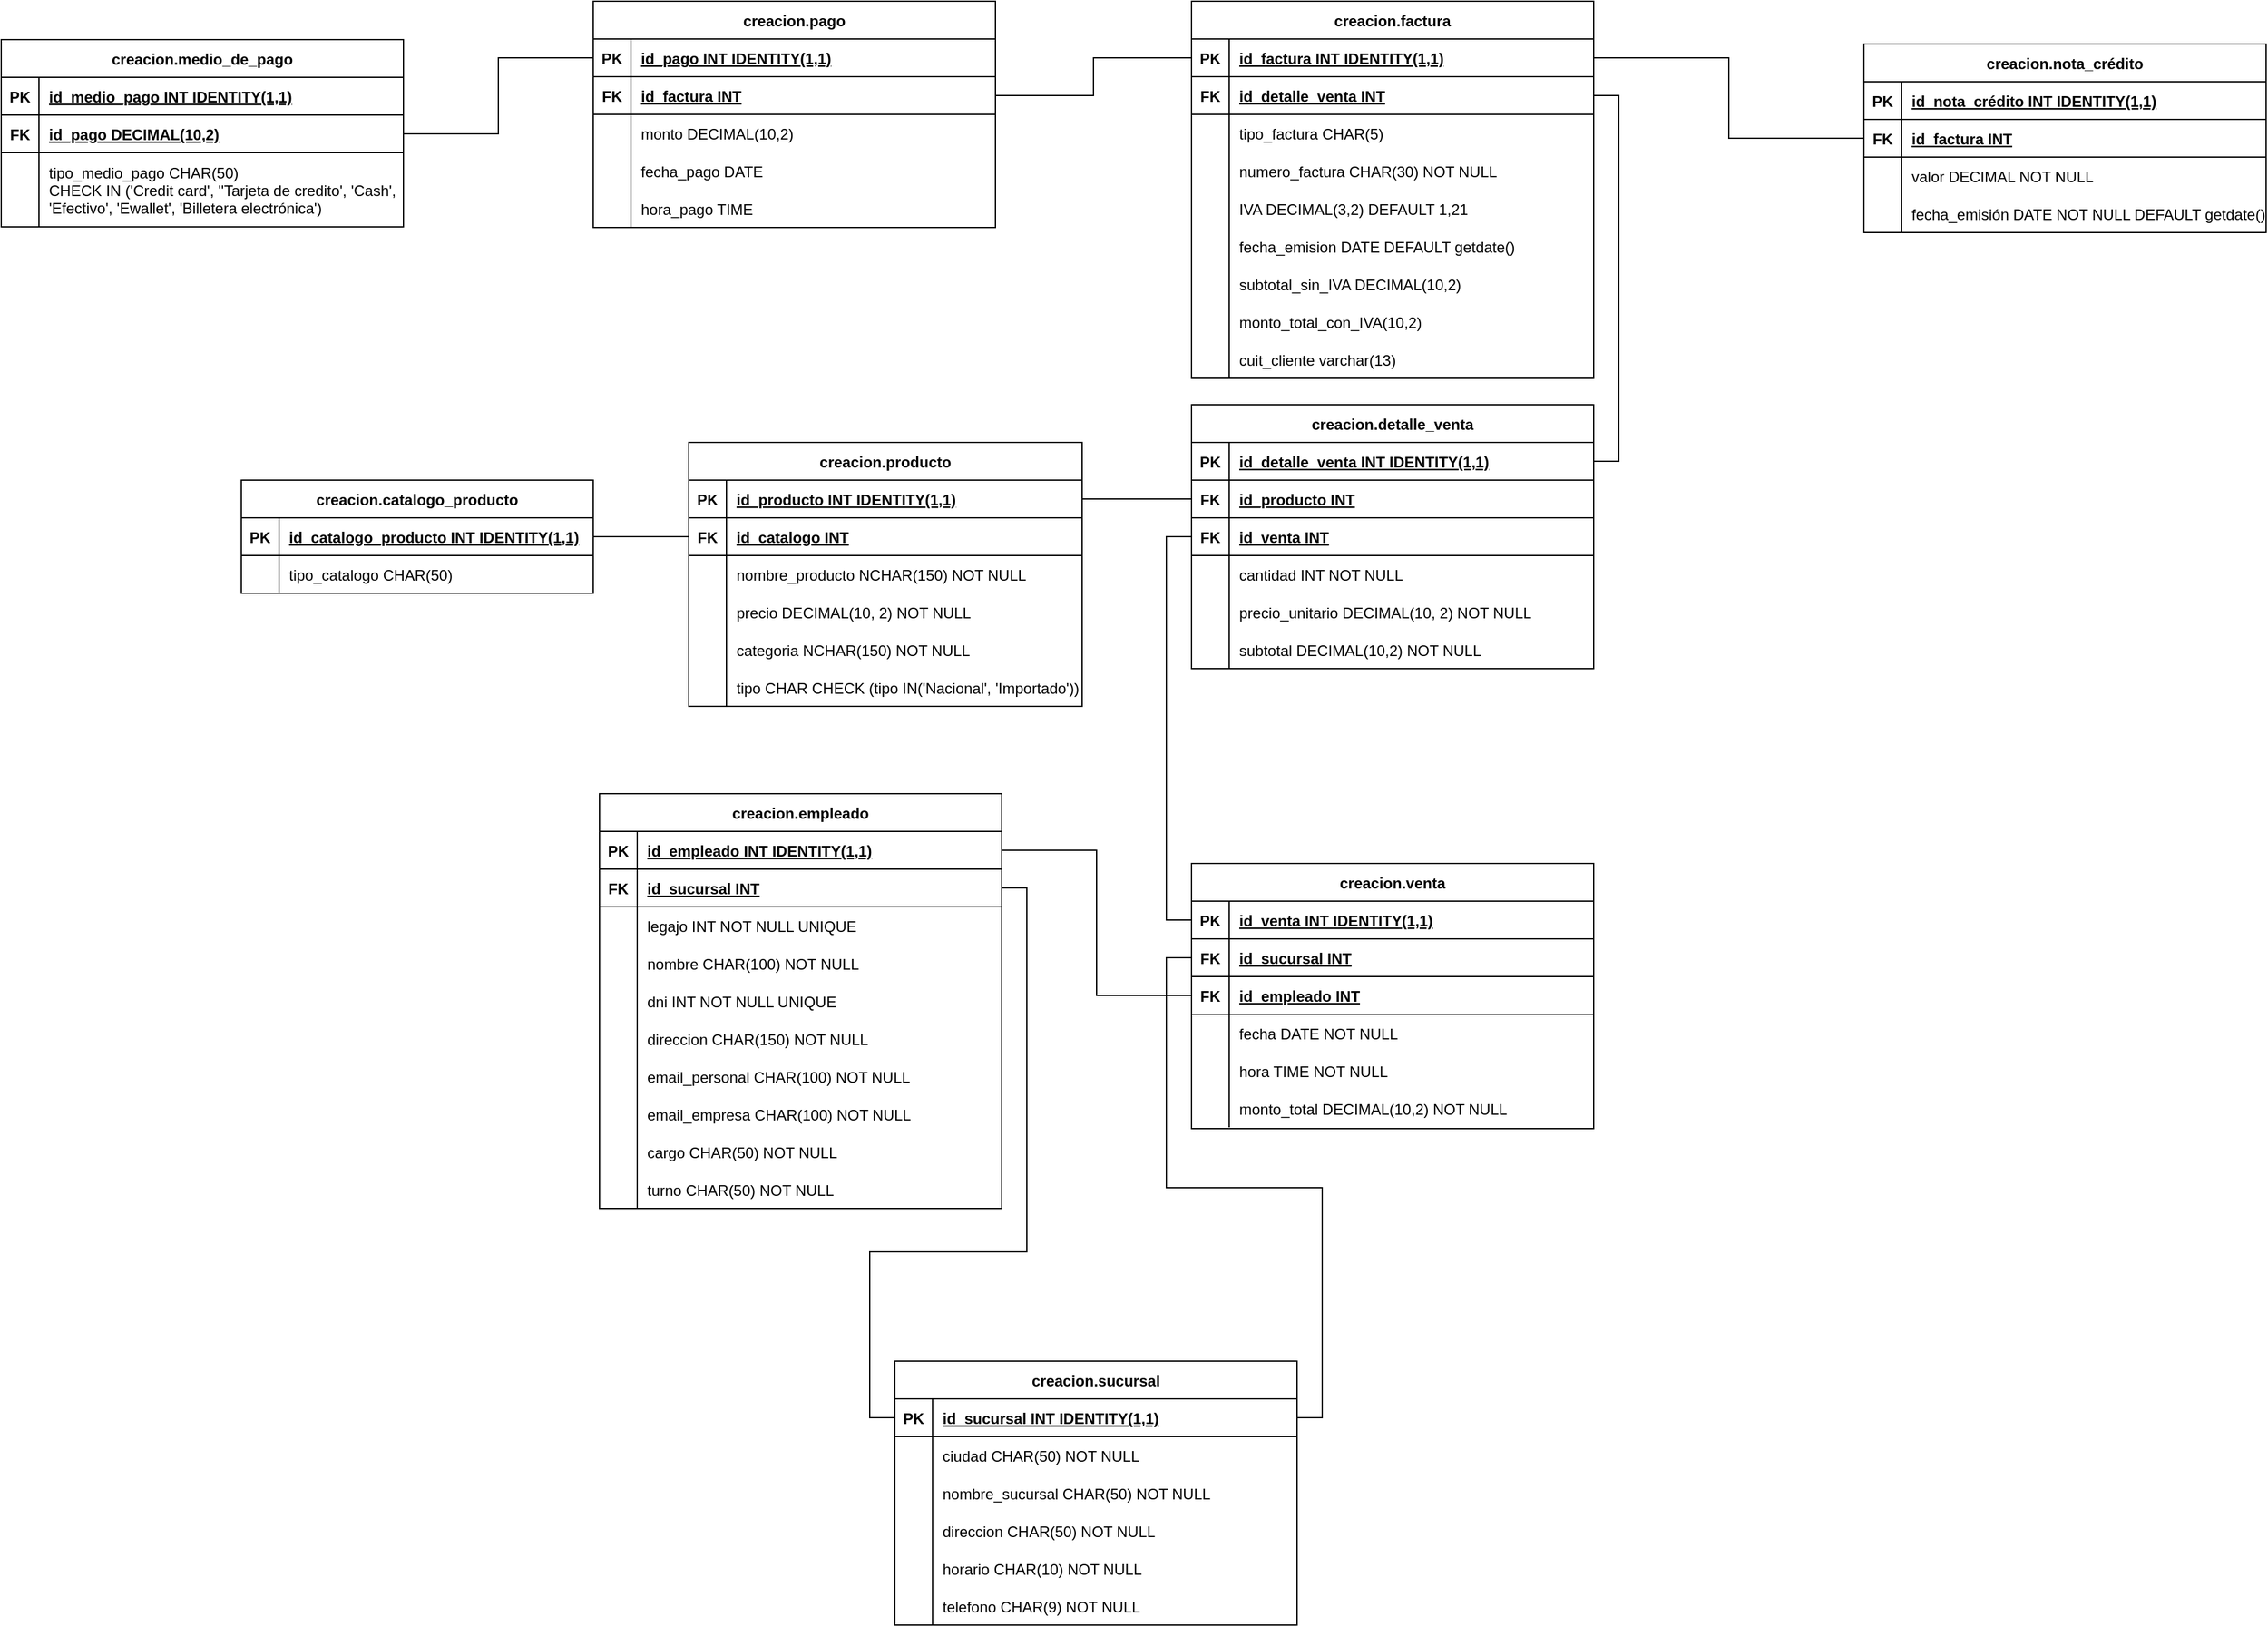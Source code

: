 <mxfile version="24.8.4">
  <diagram name="Página-1" id="zs5MaX5mt4jY688UqAeI">
    <mxGraphModel dx="1165" dy="579" grid="1" gridSize="10" guides="1" tooltips="1" connect="1" arrows="1" fold="1" page="1" pageScale="1" pageWidth="827" pageHeight="1169" math="0" shadow="0">
      <root>
        <mxCell id="0" />
        <mxCell id="1" parent="0" />
        <mxCell id="sceIHXaFU9Cz2CtTKB3n-192" value="creacion.sucursal" style="shape=table;startSize=30;container=1;collapsible=1;childLayout=tableLayout;fixedRows=1;rowLines=0;fontStyle=1;align=center;resizeLast=1;" parent="1" vertex="1">
          <mxGeometry x="1281" y="1692" width="320" height="210" as="geometry" />
        </mxCell>
        <mxCell id="sceIHXaFU9Cz2CtTKB3n-193" value="" style="shape=tableRow;horizontal=0;startSize=0;swimlaneHead=0;swimlaneBody=0;fillColor=none;collapsible=0;dropTarget=0;points=[[0,0.5],[1,0.5]];portConstraint=eastwest;strokeColor=inherit;top=0;left=0;right=0;bottom=1;" parent="sceIHXaFU9Cz2CtTKB3n-192" vertex="1">
          <mxGeometry y="30" width="320" height="30" as="geometry" />
        </mxCell>
        <mxCell id="sceIHXaFU9Cz2CtTKB3n-194" value="PK" style="shape=partialRectangle;overflow=hidden;connectable=0;fillColor=none;strokeColor=inherit;top=0;left=0;bottom=0;right=0;fontStyle=1;" parent="sceIHXaFU9Cz2CtTKB3n-193" vertex="1">
          <mxGeometry width="30" height="30" as="geometry">
            <mxRectangle width="30" height="30" as="alternateBounds" />
          </mxGeometry>
        </mxCell>
        <mxCell id="sceIHXaFU9Cz2CtTKB3n-195" value="id_sucursal INT  IDENTITY(1,1)" style="shape=partialRectangle;overflow=hidden;connectable=0;fillColor=none;align=left;strokeColor=inherit;top=0;left=0;bottom=0;right=0;spacingLeft=6;fontStyle=5;" parent="sceIHXaFU9Cz2CtTKB3n-193" vertex="1">
          <mxGeometry x="30" width="290" height="30" as="geometry">
            <mxRectangle width="290" height="30" as="alternateBounds" />
          </mxGeometry>
        </mxCell>
        <mxCell id="sceIHXaFU9Cz2CtTKB3n-196" value="" style="shape=tableRow;horizontal=0;startSize=0;swimlaneHead=0;swimlaneBody=0;fillColor=none;collapsible=0;dropTarget=0;points=[[0,0.5],[1,0.5]];portConstraint=eastwest;strokeColor=inherit;top=0;left=0;right=0;bottom=0;" parent="sceIHXaFU9Cz2CtTKB3n-192" vertex="1">
          <mxGeometry y="60" width="320" height="30" as="geometry" />
        </mxCell>
        <mxCell id="sceIHXaFU9Cz2CtTKB3n-197" value="" style="shape=partialRectangle;overflow=hidden;connectable=0;fillColor=none;strokeColor=inherit;top=0;left=0;bottom=0;right=0;" parent="sceIHXaFU9Cz2CtTKB3n-196" vertex="1">
          <mxGeometry width="30" height="30" as="geometry">
            <mxRectangle width="30" height="30" as="alternateBounds" />
          </mxGeometry>
        </mxCell>
        <mxCell id="sceIHXaFU9Cz2CtTKB3n-198" value="ciudad CHAR(50) NOT NULL" style="shape=partialRectangle;overflow=hidden;connectable=0;fillColor=none;align=left;strokeColor=inherit;top=0;left=0;bottom=0;right=0;spacingLeft=6;" parent="sceIHXaFU9Cz2CtTKB3n-196" vertex="1">
          <mxGeometry x="30" width="290" height="30" as="geometry">
            <mxRectangle width="290" height="30" as="alternateBounds" />
          </mxGeometry>
        </mxCell>
        <mxCell id="DPs1E_93MunwD1tot-vF-1" style="shape=tableRow;horizontal=0;startSize=0;swimlaneHead=0;swimlaneBody=0;fillColor=none;collapsible=0;dropTarget=0;points=[[0,0.5],[1,0.5]];portConstraint=eastwest;strokeColor=inherit;top=0;left=0;right=0;bottom=0;" vertex="1" parent="sceIHXaFU9Cz2CtTKB3n-192">
          <mxGeometry y="90" width="320" height="30" as="geometry" />
        </mxCell>
        <mxCell id="DPs1E_93MunwD1tot-vF-2" style="shape=partialRectangle;overflow=hidden;connectable=0;fillColor=none;strokeColor=inherit;top=0;left=0;bottom=0;right=0;" vertex="1" parent="DPs1E_93MunwD1tot-vF-1">
          <mxGeometry width="30" height="30" as="geometry">
            <mxRectangle width="30" height="30" as="alternateBounds" />
          </mxGeometry>
        </mxCell>
        <mxCell id="DPs1E_93MunwD1tot-vF-3" value="nombre_sucursal CHAR(50) NOT NULL" style="shape=partialRectangle;overflow=hidden;connectable=0;fillColor=none;align=left;strokeColor=inherit;top=0;left=0;bottom=0;right=0;spacingLeft=6;" vertex="1" parent="DPs1E_93MunwD1tot-vF-1">
          <mxGeometry x="30" width="290" height="30" as="geometry">
            <mxRectangle width="290" height="30" as="alternateBounds" />
          </mxGeometry>
        </mxCell>
        <mxCell id="sceIHXaFU9Cz2CtTKB3n-199" value="" style="shape=tableRow;horizontal=0;startSize=0;swimlaneHead=0;swimlaneBody=0;fillColor=none;collapsible=0;dropTarget=0;points=[[0,0.5],[1,0.5]];portConstraint=eastwest;strokeColor=inherit;top=0;left=0;right=0;bottom=0;" parent="sceIHXaFU9Cz2CtTKB3n-192" vertex="1">
          <mxGeometry y="120" width="320" height="30" as="geometry" />
        </mxCell>
        <mxCell id="sceIHXaFU9Cz2CtTKB3n-200" value="" style="shape=partialRectangle;overflow=hidden;connectable=0;fillColor=none;strokeColor=inherit;top=0;left=0;bottom=0;right=0;" parent="sceIHXaFU9Cz2CtTKB3n-199" vertex="1">
          <mxGeometry width="30" height="30" as="geometry">
            <mxRectangle width="30" height="30" as="alternateBounds" />
          </mxGeometry>
        </mxCell>
        <mxCell id="sceIHXaFU9Cz2CtTKB3n-201" value="direccion CHAR(50) NOT NULL" style="shape=partialRectangle;overflow=hidden;connectable=0;fillColor=none;align=left;strokeColor=inherit;top=0;left=0;bottom=0;right=0;spacingLeft=6;" parent="sceIHXaFU9Cz2CtTKB3n-199" vertex="1">
          <mxGeometry x="30" width="290" height="30" as="geometry">
            <mxRectangle width="290" height="30" as="alternateBounds" />
          </mxGeometry>
        </mxCell>
        <mxCell id="sceIHXaFU9Cz2CtTKB3n-202" value="" style="shape=tableRow;horizontal=0;startSize=0;swimlaneHead=0;swimlaneBody=0;fillColor=none;collapsible=0;dropTarget=0;points=[[0,0.5],[1,0.5]];portConstraint=eastwest;strokeColor=inherit;top=0;left=0;right=0;bottom=0;" parent="sceIHXaFU9Cz2CtTKB3n-192" vertex="1">
          <mxGeometry y="150" width="320" height="30" as="geometry" />
        </mxCell>
        <mxCell id="sceIHXaFU9Cz2CtTKB3n-203" value="" style="shape=partialRectangle;overflow=hidden;connectable=0;fillColor=none;strokeColor=inherit;top=0;left=0;bottom=0;right=0;" parent="sceIHXaFU9Cz2CtTKB3n-202" vertex="1">
          <mxGeometry width="30" height="30" as="geometry">
            <mxRectangle width="30" height="30" as="alternateBounds" />
          </mxGeometry>
        </mxCell>
        <mxCell id="sceIHXaFU9Cz2CtTKB3n-204" value="horario CHAR(10) NOT NULL" style="shape=partialRectangle;overflow=hidden;connectable=0;fillColor=none;align=left;strokeColor=inherit;top=0;left=0;bottom=0;right=0;spacingLeft=6;" parent="sceIHXaFU9Cz2CtTKB3n-202" vertex="1">
          <mxGeometry x="30" width="290" height="30" as="geometry">
            <mxRectangle width="290" height="30" as="alternateBounds" />
          </mxGeometry>
        </mxCell>
        <mxCell id="sceIHXaFU9Cz2CtTKB3n-205" value="" style="shape=tableRow;horizontal=0;startSize=0;swimlaneHead=0;swimlaneBody=0;fillColor=none;collapsible=0;dropTarget=0;points=[[0,0.5],[1,0.5]];portConstraint=eastwest;strokeColor=inherit;top=0;left=0;right=0;bottom=0;" parent="sceIHXaFU9Cz2CtTKB3n-192" vertex="1">
          <mxGeometry y="180" width="320" height="30" as="geometry" />
        </mxCell>
        <mxCell id="sceIHXaFU9Cz2CtTKB3n-206" value="" style="shape=partialRectangle;overflow=hidden;connectable=0;fillColor=none;strokeColor=inherit;top=0;left=0;bottom=0;right=0;" parent="sceIHXaFU9Cz2CtTKB3n-205" vertex="1">
          <mxGeometry width="30" height="30" as="geometry">
            <mxRectangle width="30" height="30" as="alternateBounds" />
          </mxGeometry>
        </mxCell>
        <mxCell id="sceIHXaFU9Cz2CtTKB3n-207" value="telefono CHAR(9) NOT NULL" style="shape=partialRectangle;overflow=hidden;connectable=0;fillColor=none;align=left;strokeColor=inherit;top=0;left=0;bottom=0;right=0;spacingLeft=6;" parent="sceIHXaFU9Cz2CtTKB3n-205" vertex="1">
          <mxGeometry x="30" width="290" height="30" as="geometry">
            <mxRectangle width="290" height="30" as="alternateBounds" />
          </mxGeometry>
        </mxCell>
        <mxCell id="sceIHXaFU9Cz2CtTKB3n-208" value="creacion.empleado" style="shape=table;startSize=30;container=1;collapsible=1;childLayout=tableLayout;fixedRows=1;rowLines=0;fontStyle=1;align=center;resizeLast=1;" parent="1" vertex="1">
          <mxGeometry x="1046" y="1240.5" width="320" height="330" as="geometry" />
        </mxCell>
        <mxCell id="sceIHXaFU9Cz2CtTKB3n-209" value="" style="shape=tableRow;horizontal=0;startSize=0;swimlaneHead=0;swimlaneBody=0;fillColor=none;collapsible=0;dropTarget=0;points=[[0,0.5],[1,0.5]];portConstraint=eastwest;strokeColor=inherit;top=0;left=0;right=0;bottom=1;" parent="sceIHXaFU9Cz2CtTKB3n-208" vertex="1">
          <mxGeometry y="30" width="320" height="30" as="geometry" />
        </mxCell>
        <mxCell id="sceIHXaFU9Cz2CtTKB3n-210" value="PK" style="shape=partialRectangle;overflow=hidden;connectable=0;fillColor=none;strokeColor=inherit;top=0;left=0;bottom=0;right=0;fontStyle=1;" parent="sceIHXaFU9Cz2CtTKB3n-209" vertex="1">
          <mxGeometry width="30" height="30" as="geometry">
            <mxRectangle width="30" height="30" as="alternateBounds" />
          </mxGeometry>
        </mxCell>
        <mxCell id="sceIHXaFU9Cz2CtTKB3n-211" value="id_empleado INT  IDENTITY(1,1)" style="shape=partialRectangle;overflow=hidden;connectable=0;fillColor=none;align=left;strokeColor=inherit;top=0;left=0;bottom=0;right=0;spacingLeft=6;fontStyle=5;" parent="sceIHXaFU9Cz2CtTKB3n-209" vertex="1">
          <mxGeometry x="30" width="290" height="30" as="geometry">
            <mxRectangle width="290" height="30" as="alternateBounds" />
          </mxGeometry>
        </mxCell>
        <mxCell id="sceIHXaFU9Cz2CtTKB3n-212" value="" style="shape=tableRow;horizontal=0;startSize=0;swimlaneHead=0;swimlaneBody=0;fillColor=none;collapsible=0;dropTarget=0;points=[[0,0.5],[1,0.5]];portConstraint=eastwest;strokeColor=inherit;top=0;left=0;right=0;bottom=1;" parent="sceIHXaFU9Cz2CtTKB3n-208" vertex="1">
          <mxGeometry y="60" width="320" height="30" as="geometry" />
        </mxCell>
        <mxCell id="sceIHXaFU9Cz2CtTKB3n-213" value="FK" style="shape=partialRectangle;overflow=hidden;connectable=0;fillColor=none;strokeColor=inherit;top=0;left=0;bottom=0;right=0;fontStyle=1;" parent="sceIHXaFU9Cz2CtTKB3n-212" vertex="1">
          <mxGeometry width="30" height="30" as="geometry">
            <mxRectangle width="30" height="30" as="alternateBounds" />
          </mxGeometry>
        </mxCell>
        <mxCell id="sceIHXaFU9Cz2CtTKB3n-214" value="id_sucursal INT" style="shape=partialRectangle;overflow=hidden;connectable=0;fillColor=none;align=left;strokeColor=inherit;top=0;left=0;bottom=0;right=0;spacingLeft=6;fontStyle=5;" parent="sceIHXaFU9Cz2CtTKB3n-212" vertex="1">
          <mxGeometry x="30" width="290" height="30" as="geometry">
            <mxRectangle width="290" height="30" as="alternateBounds" />
          </mxGeometry>
        </mxCell>
        <mxCell id="sceIHXaFU9Cz2CtTKB3n-215" value="" style="shape=tableRow;horizontal=0;startSize=0;swimlaneHead=0;swimlaneBody=0;fillColor=none;collapsible=0;dropTarget=0;points=[[0,0.5],[1,0.5]];portConstraint=eastwest;strokeColor=inherit;top=0;left=0;right=0;bottom=0;" parent="sceIHXaFU9Cz2CtTKB3n-208" vertex="1">
          <mxGeometry y="90" width="320" height="30" as="geometry" />
        </mxCell>
        <mxCell id="sceIHXaFU9Cz2CtTKB3n-216" value="" style="shape=partialRectangle;overflow=hidden;connectable=0;fillColor=none;strokeColor=inherit;top=0;left=0;bottom=0;right=0;" parent="sceIHXaFU9Cz2CtTKB3n-215" vertex="1">
          <mxGeometry width="30" height="30" as="geometry">
            <mxRectangle width="30" height="30" as="alternateBounds" />
          </mxGeometry>
        </mxCell>
        <mxCell id="sceIHXaFU9Cz2CtTKB3n-217" value="legajo INT NOT NULL UNIQUE" style="shape=partialRectangle;overflow=hidden;connectable=0;fillColor=none;align=left;strokeColor=inherit;top=0;left=0;bottom=0;right=0;spacingLeft=6;" parent="sceIHXaFU9Cz2CtTKB3n-215" vertex="1">
          <mxGeometry x="30" width="290" height="30" as="geometry">
            <mxRectangle width="290" height="30" as="alternateBounds" />
          </mxGeometry>
        </mxCell>
        <mxCell id="sceIHXaFU9Cz2CtTKB3n-218" value="" style="shape=tableRow;horizontal=0;startSize=0;swimlaneHead=0;swimlaneBody=0;fillColor=none;collapsible=0;dropTarget=0;points=[[0,0.5],[1,0.5]];portConstraint=eastwest;strokeColor=inherit;top=0;left=0;right=0;bottom=0;" parent="sceIHXaFU9Cz2CtTKB3n-208" vertex="1">
          <mxGeometry y="120" width="320" height="30" as="geometry" />
        </mxCell>
        <mxCell id="sceIHXaFU9Cz2CtTKB3n-219" value="" style="shape=partialRectangle;overflow=hidden;connectable=0;fillColor=none;strokeColor=inherit;top=0;left=0;bottom=0;right=0;" parent="sceIHXaFU9Cz2CtTKB3n-218" vertex="1">
          <mxGeometry width="30" height="30" as="geometry">
            <mxRectangle width="30" height="30" as="alternateBounds" />
          </mxGeometry>
        </mxCell>
        <mxCell id="sceIHXaFU9Cz2CtTKB3n-220" value="nombre CHAR(100) NOT NULL" style="shape=partialRectangle;overflow=hidden;connectable=0;fillColor=none;align=left;strokeColor=inherit;top=0;left=0;bottom=0;right=0;spacingLeft=6;" parent="sceIHXaFU9Cz2CtTKB3n-218" vertex="1">
          <mxGeometry x="30" width="290" height="30" as="geometry">
            <mxRectangle width="290" height="30" as="alternateBounds" />
          </mxGeometry>
        </mxCell>
        <mxCell id="sceIHXaFU9Cz2CtTKB3n-221" value="" style="shape=tableRow;horizontal=0;startSize=0;swimlaneHead=0;swimlaneBody=0;fillColor=none;collapsible=0;dropTarget=0;points=[[0,0.5],[1,0.5]];portConstraint=eastwest;strokeColor=inherit;top=0;left=0;right=0;bottom=0;" parent="sceIHXaFU9Cz2CtTKB3n-208" vertex="1">
          <mxGeometry y="150" width="320" height="30" as="geometry" />
        </mxCell>
        <mxCell id="sceIHXaFU9Cz2CtTKB3n-222" value="" style="shape=partialRectangle;overflow=hidden;connectable=0;fillColor=none;strokeColor=inherit;top=0;left=0;bottom=0;right=0;" parent="sceIHXaFU9Cz2CtTKB3n-221" vertex="1">
          <mxGeometry width="30" height="30" as="geometry">
            <mxRectangle width="30" height="30" as="alternateBounds" />
          </mxGeometry>
        </mxCell>
        <mxCell id="sceIHXaFU9Cz2CtTKB3n-223" value="dni INT NOT NULL UNIQUE" style="shape=partialRectangle;overflow=hidden;connectable=0;fillColor=none;align=left;strokeColor=inherit;top=0;left=0;bottom=0;right=0;spacingLeft=6;" parent="sceIHXaFU9Cz2CtTKB3n-221" vertex="1">
          <mxGeometry x="30" width="290" height="30" as="geometry">
            <mxRectangle width="290" height="30" as="alternateBounds" />
          </mxGeometry>
        </mxCell>
        <mxCell id="sceIHXaFU9Cz2CtTKB3n-224" value="" style="shape=tableRow;horizontal=0;startSize=0;swimlaneHead=0;swimlaneBody=0;fillColor=none;collapsible=0;dropTarget=0;points=[[0,0.5],[1,0.5]];portConstraint=eastwest;strokeColor=inherit;top=0;left=0;right=0;bottom=0;" parent="sceIHXaFU9Cz2CtTKB3n-208" vertex="1">
          <mxGeometry y="180" width="320" height="30" as="geometry" />
        </mxCell>
        <mxCell id="sceIHXaFU9Cz2CtTKB3n-225" value="" style="shape=partialRectangle;overflow=hidden;connectable=0;fillColor=none;strokeColor=inherit;top=0;left=0;bottom=0;right=0;" parent="sceIHXaFU9Cz2CtTKB3n-224" vertex="1">
          <mxGeometry width="30" height="30" as="geometry">
            <mxRectangle width="30" height="30" as="alternateBounds" />
          </mxGeometry>
        </mxCell>
        <mxCell id="sceIHXaFU9Cz2CtTKB3n-226" value="direccion CHAR(150) NOT NULL" style="shape=partialRectangle;overflow=hidden;connectable=0;fillColor=none;align=left;strokeColor=inherit;top=0;left=0;bottom=0;right=0;spacingLeft=6;" parent="sceIHXaFU9Cz2CtTKB3n-224" vertex="1">
          <mxGeometry x="30" width="290" height="30" as="geometry">
            <mxRectangle width="290" height="30" as="alternateBounds" />
          </mxGeometry>
        </mxCell>
        <mxCell id="sceIHXaFU9Cz2CtTKB3n-227" value="" style="shape=tableRow;horizontal=0;startSize=0;swimlaneHead=0;swimlaneBody=0;fillColor=none;collapsible=0;dropTarget=0;points=[[0,0.5],[1,0.5]];portConstraint=eastwest;strokeColor=inherit;top=0;left=0;right=0;bottom=0;" parent="sceIHXaFU9Cz2CtTKB3n-208" vertex="1">
          <mxGeometry y="210" width="320" height="30" as="geometry" />
        </mxCell>
        <mxCell id="sceIHXaFU9Cz2CtTKB3n-228" value="" style="shape=partialRectangle;overflow=hidden;connectable=0;fillColor=none;strokeColor=inherit;top=0;left=0;bottom=0;right=0;" parent="sceIHXaFU9Cz2CtTKB3n-227" vertex="1">
          <mxGeometry width="30" height="30" as="geometry">
            <mxRectangle width="30" height="30" as="alternateBounds" />
          </mxGeometry>
        </mxCell>
        <mxCell id="sceIHXaFU9Cz2CtTKB3n-229" value="email_personal CHAR(100) NOT NULL" style="shape=partialRectangle;overflow=hidden;connectable=0;fillColor=none;align=left;strokeColor=inherit;top=0;left=0;bottom=0;right=0;spacingLeft=6;" parent="sceIHXaFU9Cz2CtTKB3n-227" vertex="1">
          <mxGeometry x="30" width="290" height="30" as="geometry">
            <mxRectangle width="290" height="30" as="alternateBounds" />
          </mxGeometry>
        </mxCell>
        <mxCell id="sceIHXaFU9Cz2CtTKB3n-230" value="" style="shape=tableRow;horizontal=0;startSize=0;swimlaneHead=0;swimlaneBody=0;fillColor=none;collapsible=0;dropTarget=0;points=[[0,0.5],[1,0.5]];portConstraint=eastwest;strokeColor=inherit;top=0;left=0;right=0;bottom=0;" parent="sceIHXaFU9Cz2CtTKB3n-208" vertex="1">
          <mxGeometry y="240" width="320" height="30" as="geometry" />
        </mxCell>
        <mxCell id="sceIHXaFU9Cz2CtTKB3n-231" value="" style="shape=partialRectangle;overflow=hidden;connectable=0;fillColor=none;strokeColor=inherit;top=0;left=0;bottom=0;right=0;" parent="sceIHXaFU9Cz2CtTKB3n-230" vertex="1">
          <mxGeometry width="30" height="30" as="geometry">
            <mxRectangle width="30" height="30" as="alternateBounds" />
          </mxGeometry>
        </mxCell>
        <mxCell id="sceIHXaFU9Cz2CtTKB3n-232" value="email_empresa CHAR(100) NOT NULL" style="shape=partialRectangle;overflow=hidden;connectable=0;fillColor=none;align=left;strokeColor=inherit;top=0;left=0;bottom=0;right=0;spacingLeft=6;" parent="sceIHXaFU9Cz2CtTKB3n-230" vertex="1">
          <mxGeometry x="30" width="290" height="30" as="geometry">
            <mxRectangle width="290" height="30" as="alternateBounds" />
          </mxGeometry>
        </mxCell>
        <mxCell id="sceIHXaFU9Cz2CtTKB3n-233" value="" style="shape=tableRow;horizontal=0;startSize=0;swimlaneHead=0;swimlaneBody=0;fillColor=none;collapsible=0;dropTarget=0;points=[[0,0.5],[1,0.5]];portConstraint=eastwest;strokeColor=inherit;top=0;left=0;right=0;bottom=0;" parent="sceIHXaFU9Cz2CtTKB3n-208" vertex="1">
          <mxGeometry y="270" width="320" height="30" as="geometry" />
        </mxCell>
        <mxCell id="sceIHXaFU9Cz2CtTKB3n-234" value="" style="shape=partialRectangle;overflow=hidden;connectable=0;fillColor=none;strokeColor=inherit;top=0;left=0;bottom=0;right=0;" parent="sceIHXaFU9Cz2CtTKB3n-233" vertex="1">
          <mxGeometry width="30" height="30" as="geometry">
            <mxRectangle width="30" height="30" as="alternateBounds" />
          </mxGeometry>
        </mxCell>
        <mxCell id="sceIHXaFU9Cz2CtTKB3n-235" value="cargo CHAR(50) NOT NULL" style="shape=partialRectangle;overflow=hidden;connectable=0;fillColor=none;align=left;strokeColor=inherit;top=0;left=0;bottom=0;right=0;spacingLeft=6;" parent="sceIHXaFU9Cz2CtTKB3n-233" vertex="1">
          <mxGeometry x="30" width="290" height="30" as="geometry">
            <mxRectangle width="290" height="30" as="alternateBounds" />
          </mxGeometry>
        </mxCell>
        <mxCell id="sceIHXaFU9Cz2CtTKB3n-236" value="" style="shape=tableRow;horizontal=0;startSize=0;swimlaneHead=0;swimlaneBody=0;fillColor=none;collapsible=0;dropTarget=0;points=[[0,0.5],[1,0.5]];portConstraint=eastwest;strokeColor=inherit;top=0;left=0;right=0;bottom=0;" parent="sceIHXaFU9Cz2CtTKB3n-208" vertex="1">
          <mxGeometry y="300" width="320" height="30" as="geometry" />
        </mxCell>
        <mxCell id="sceIHXaFU9Cz2CtTKB3n-237" value="" style="shape=partialRectangle;overflow=hidden;connectable=0;fillColor=none;strokeColor=inherit;top=0;left=0;bottom=0;right=0;" parent="sceIHXaFU9Cz2CtTKB3n-236" vertex="1">
          <mxGeometry width="30" height="30" as="geometry">
            <mxRectangle width="30" height="30" as="alternateBounds" />
          </mxGeometry>
        </mxCell>
        <mxCell id="sceIHXaFU9Cz2CtTKB3n-238" value="turno CHAR(50) NOT NULL" style="shape=partialRectangle;overflow=hidden;connectable=0;fillColor=none;align=left;strokeColor=inherit;top=0;left=0;bottom=0;right=0;spacingLeft=6;" parent="sceIHXaFU9Cz2CtTKB3n-236" vertex="1">
          <mxGeometry x="30" width="290" height="30" as="geometry">
            <mxRectangle width="290" height="30" as="alternateBounds" />
          </mxGeometry>
        </mxCell>
        <mxCell id="sceIHXaFU9Cz2CtTKB3n-239" value="creacion.catalogo_producto" style="shape=table;startSize=30;container=1;collapsible=1;childLayout=tableLayout;fixedRows=1;rowLines=0;fontStyle=1;align=center;resizeLast=1;" parent="1" vertex="1">
          <mxGeometry x="761" y="991" width="280" height="90" as="geometry" />
        </mxCell>
        <mxCell id="sceIHXaFU9Cz2CtTKB3n-240" value="" style="shape=tableRow;horizontal=0;startSize=0;swimlaneHead=0;swimlaneBody=0;fillColor=none;collapsible=0;dropTarget=0;points=[[0,0.5],[1,0.5]];portConstraint=eastwest;strokeColor=inherit;top=0;left=0;right=0;bottom=1;" parent="sceIHXaFU9Cz2CtTKB3n-239" vertex="1">
          <mxGeometry y="30" width="280" height="30" as="geometry" />
        </mxCell>
        <mxCell id="sceIHXaFU9Cz2CtTKB3n-241" value="PK" style="shape=partialRectangle;overflow=hidden;connectable=0;fillColor=none;strokeColor=inherit;top=0;left=0;bottom=0;right=0;fontStyle=1;" parent="sceIHXaFU9Cz2CtTKB3n-240" vertex="1">
          <mxGeometry width="30" height="30" as="geometry">
            <mxRectangle width="30" height="30" as="alternateBounds" />
          </mxGeometry>
        </mxCell>
        <mxCell id="sceIHXaFU9Cz2CtTKB3n-242" value="id_catalogo_producto INT  IDENTITY(1,1)" style="shape=partialRectangle;overflow=hidden;connectable=0;fillColor=none;align=left;strokeColor=inherit;top=0;left=0;bottom=0;right=0;spacingLeft=6;fontStyle=5;" parent="sceIHXaFU9Cz2CtTKB3n-240" vertex="1">
          <mxGeometry x="30" width="250" height="30" as="geometry">
            <mxRectangle width="250" height="30" as="alternateBounds" />
          </mxGeometry>
        </mxCell>
        <mxCell id="sceIHXaFU9Cz2CtTKB3n-243" value="" style="shape=tableRow;horizontal=0;startSize=0;swimlaneHead=0;swimlaneBody=0;fillColor=none;collapsible=0;dropTarget=0;points=[[0,0.5],[1,0.5]];portConstraint=eastwest;strokeColor=inherit;top=0;left=0;right=0;bottom=0;" parent="sceIHXaFU9Cz2CtTKB3n-239" vertex="1">
          <mxGeometry y="60" width="280" height="30" as="geometry" />
        </mxCell>
        <mxCell id="sceIHXaFU9Cz2CtTKB3n-244" value="" style="shape=partialRectangle;overflow=hidden;connectable=0;fillColor=none;strokeColor=inherit;top=0;left=0;bottom=0;right=0;" parent="sceIHXaFU9Cz2CtTKB3n-243" vertex="1">
          <mxGeometry width="30" height="30" as="geometry">
            <mxRectangle width="30" height="30" as="alternateBounds" />
          </mxGeometry>
        </mxCell>
        <mxCell id="sceIHXaFU9Cz2CtTKB3n-245" value="tipo_catalogo CHAR(50)" style="shape=partialRectangle;overflow=hidden;connectable=0;fillColor=none;align=left;strokeColor=inherit;top=0;left=0;bottom=0;right=0;spacingLeft=6;" parent="sceIHXaFU9Cz2CtTKB3n-243" vertex="1">
          <mxGeometry x="30" width="250" height="30" as="geometry">
            <mxRectangle width="250" height="30" as="alternateBounds" />
          </mxGeometry>
        </mxCell>
        <mxCell id="sceIHXaFU9Cz2CtTKB3n-246" value="creacion.producto" style="shape=table;startSize=30;container=1;collapsible=1;childLayout=tableLayout;fixedRows=1;rowLines=0;fontStyle=1;align=center;resizeLast=1;" parent="1" vertex="1">
          <mxGeometry x="1117" y="961" width="313" height="210" as="geometry" />
        </mxCell>
        <mxCell id="sceIHXaFU9Cz2CtTKB3n-247" value="" style="shape=tableRow;horizontal=0;startSize=0;swimlaneHead=0;swimlaneBody=0;fillColor=none;collapsible=0;dropTarget=0;points=[[0,0.5],[1,0.5]];portConstraint=eastwest;strokeColor=inherit;top=0;left=0;right=0;bottom=1;" parent="sceIHXaFU9Cz2CtTKB3n-246" vertex="1">
          <mxGeometry y="30" width="313" height="30" as="geometry" />
        </mxCell>
        <mxCell id="sceIHXaFU9Cz2CtTKB3n-248" value="PK" style="shape=partialRectangle;overflow=hidden;connectable=0;fillColor=none;strokeColor=inherit;top=0;left=0;bottom=0;right=0;fontStyle=1;" parent="sceIHXaFU9Cz2CtTKB3n-247" vertex="1">
          <mxGeometry width="30" height="30" as="geometry">
            <mxRectangle width="30" height="30" as="alternateBounds" />
          </mxGeometry>
        </mxCell>
        <mxCell id="sceIHXaFU9Cz2CtTKB3n-249" value="id_producto INT  IDENTITY(1,1)" style="shape=partialRectangle;overflow=hidden;connectable=0;fillColor=none;align=left;strokeColor=inherit;top=0;left=0;bottom=0;right=0;spacingLeft=6;fontStyle=5;" parent="sceIHXaFU9Cz2CtTKB3n-247" vertex="1">
          <mxGeometry x="30" width="283" height="30" as="geometry">
            <mxRectangle width="283" height="30" as="alternateBounds" />
          </mxGeometry>
        </mxCell>
        <mxCell id="sceIHXaFU9Cz2CtTKB3n-250" style="shape=tableRow;horizontal=0;startSize=0;swimlaneHead=0;swimlaneBody=0;fillColor=none;collapsible=0;dropTarget=0;points=[[0,0.5],[1,0.5]];portConstraint=eastwest;strokeColor=inherit;top=0;left=0;right=0;bottom=1;" parent="sceIHXaFU9Cz2CtTKB3n-246" vertex="1">
          <mxGeometry y="60" width="313" height="30" as="geometry" />
        </mxCell>
        <mxCell id="sceIHXaFU9Cz2CtTKB3n-251" value="FK" style="shape=partialRectangle;overflow=hidden;connectable=0;fillColor=none;strokeColor=inherit;top=0;left=0;bottom=0;right=0;fontStyle=1;" parent="sceIHXaFU9Cz2CtTKB3n-250" vertex="1">
          <mxGeometry width="30" height="30" as="geometry">
            <mxRectangle width="30" height="30" as="alternateBounds" />
          </mxGeometry>
        </mxCell>
        <mxCell id="sceIHXaFU9Cz2CtTKB3n-252" value="id_catalogo INT" style="shape=partialRectangle;overflow=hidden;connectable=0;fillColor=none;align=left;strokeColor=inherit;top=0;left=0;bottom=0;right=0;spacingLeft=6;fontStyle=5;" parent="sceIHXaFU9Cz2CtTKB3n-250" vertex="1">
          <mxGeometry x="30" width="283" height="30" as="geometry">
            <mxRectangle width="283" height="30" as="alternateBounds" />
          </mxGeometry>
        </mxCell>
        <mxCell id="sceIHXaFU9Cz2CtTKB3n-253" value="" style="shape=tableRow;horizontal=0;startSize=0;swimlaneHead=0;swimlaneBody=0;fillColor=none;collapsible=0;dropTarget=0;points=[[0,0.5],[1,0.5]];portConstraint=eastwest;strokeColor=inherit;top=0;left=0;right=0;bottom=0;" parent="sceIHXaFU9Cz2CtTKB3n-246" vertex="1">
          <mxGeometry y="90" width="313" height="30" as="geometry" />
        </mxCell>
        <mxCell id="sceIHXaFU9Cz2CtTKB3n-254" value="" style="shape=partialRectangle;overflow=hidden;connectable=0;fillColor=none;strokeColor=inherit;top=0;left=0;bottom=0;right=0;" parent="sceIHXaFU9Cz2CtTKB3n-253" vertex="1">
          <mxGeometry width="30" height="30" as="geometry">
            <mxRectangle width="30" height="30" as="alternateBounds" />
          </mxGeometry>
        </mxCell>
        <mxCell id="sceIHXaFU9Cz2CtTKB3n-255" value="nombre_producto NCHAR(150) NOT NULL" style="shape=partialRectangle;overflow=hidden;connectable=0;fillColor=none;align=left;strokeColor=inherit;top=0;left=0;bottom=0;right=0;spacingLeft=6;" parent="sceIHXaFU9Cz2CtTKB3n-253" vertex="1">
          <mxGeometry x="30" width="283" height="30" as="geometry">
            <mxRectangle width="283" height="30" as="alternateBounds" />
          </mxGeometry>
        </mxCell>
        <mxCell id="sceIHXaFU9Cz2CtTKB3n-256" value="" style="shape=tableRow;horizontal=0;startSize=0;swimlaneHead=0;swimlaneBody=0;fillColor=none;collapsible=0;dropTarget=0;points=[[0,0.5],[1,0.5]];portConstraint=eastwest;strokeColor=inherit;top=0;left=0;right=0;bottom=0;" parent="sceIHXaFU9Cz2CtTKB3n-246" vertex="1">
          <mxGeometry y="120" width="313" height="30" as="geometry" />
        </mxCell>
        <mxCell id="sceIHXaFU9Cz2CtTKB3n-257" value="" style="shape=partialRectangle;overflow=hidden;connectable=0;fillColor=none;strokeColor=inherit;top=0;left=0;bottom=0;right=0;" parent="sceIHXaFU9Cz2CtTKB3n-256" vertex="1">
          <mxGeometry width="30" height="30" as="geometry">
            <mxRectangle width="30" height="30" as="alternateBounds" />
          </mxGeometry>
        </mxCell>
        <mxCell id="sceIHXaFU9Cz2CtTKB3n-258" value="precio DECIMAL(10, 2) NOT NULL" style="shape=partialRectangle;overflow=hidden;connectable=0;fillColor=none;align=left;strokeColor=inherit;top=0;left=0;bottom=0;right=0;spacingLeft=6;" parent="sceIHXaFU9Cz2CtTKB3n-256" vertex="1">
          <mxGeometry x="30" width="283" height="30" as="geometry">
            <mxRectangle width="283" height="30" as="alternateBounds" />
          </mxGeometry>
        </mxCell>
        <mxCell id="sceIHXaFU9Cz2CtTKB3n-259" value="" style="shape=tableRow;horizontal=0;startSize=0;swimlaneHead=0;swimlaneBody=0;fillColor=none;collapsible=0;dropTarget=0;points=[[0,0.5],[1,0.5]];portConstraint=eastwest;strokeColor=inherit;top=0;left=0;right=0;bottom=0;" parent="sceIHXaFU9Cz2CtTKB3n-246" vertex="1">
          <mxGeometry y="150" width="313" height="30" as="geometry" />
        </mxCell>
        <mxCell id="sceIHXaFU9Cz2CtTKB3n-260" value="" style="shape=partialRectangle;overflow=hidden;connectable=0;fillColor=none;strokeColor=inherit;top=0;left=0;bottom=0;right=0;" parent="sceIHXaFU9Cz2CtTKB3n-259" vertex="1">
          <mxGeometry width="30" height="30" as="geometry">
            <mxRectangle width="30" height="30" as="alternateBounds" />
          </mxGeometry>
        </mxCell>
        <mxCell id="sceIHXaFU9Cz2CtTKB3n-261" value="categoria NCHAR(150) NOT NULL" style="shape=partialRectangle;overflow=hidden;connectable=0;fillColor=none;align=left;strokeColor=inherit;top=0;left=0;bottom=0;right=0;spacingLeft=6;" parent="sceIHXaFU9Cz2CtTKB3n-259" vertex="1">
          <mxGeometry x="30" width="283" height="30" as="geometry">
            <mxRectangle width="283" height="30" as="alternateBounds" />
          </mxGeometry>
        </mxCell>
        <mxCell id="DPs1E_93MunwD1tot-vF-4" style="shape=tableRow;horizontal=0;startSize=0;swimlaneHead=0;swimlaneBody=0;fillColor=none;collapsible=0;dropTarget=0;points=[[0,0.5],[1,0.5]];portConstraint=eastwest;strokeColor=inherit;top=0;left=0;right=0;bottom=0;" vertex="1" parent="sceIHXaFU9Cz2CtTKB3n-246">
          <mxGeometry y="180" width="313" height="30" as="geometry" />
        </mxCell>
        <mxCell id="DPs1E_93MunwD1tot-vF-5" style="shape=partialRectangle;overflow=hidden;connectable=0;fillColor=none;strokeColor=inherit;top=0;left=0;bottom=0;right=0;" vertex="1" parent="DPs1E_93MunwD1tot-vF-4">
          <mxGeometry width="30" height="30" as="geometry">
            <mxRectangle width="30" height="30" as="alternateBounds" />
          </mxGeometry>
        </mxCell>
        <mxCell id="DPs1E_93MunwD1tot-vF-6" value="tipo CHAR CHECK (tipo IN(&#39;Nacional&#39;, &#39;Importado&#39;))" style="shape=partialRectangle;overflow=hidden;connectable=0;fillColor=none;align=left;strokeColor=inherit;top=0;left=0;bottom=0;right=0;spacingLeft=6;" vertex="1" parent="DPs1E_93MunwD1tot-vF-4">
          <mxGeometry x="30" width="283" height="30" as="geometry">
            <mxRectangle width="283" height="30" as="alternateBounds" />
          </mxGeometry>
        </mxCell>
        <mxCell id="sceIHXaFU9Cz2CtTKB3n-262" value="creacion.venta" style="shape=table;startSize=30;container=1;collapsible=1;childLayout=tableLayout;fixedRows=1;rowLines=0;fontStyle=1;align=center;resizeLast=1;" parent="1" vertex="1">
          <mxGeometry x="1517" y="1296" width="320" height="211" as="geometry" />
        </mxCell>
        <mxCell id="sceIHXaFU9Cz2CtTKB3n-263" value="" style="shape=tableRow;horizontal=0;startSize=0;swimlaneHead=0;swimlaneBody=0;fillColor=none;collapsible=0;dropTarget=0;points=[[0,0.5],[1,0.5]];portConstraint=eastwest;strokeColor=inherit;top=0;left=0;right=0;bottom=1;" parent="sceIHXaFU9Cz2CtTKB3n-262" vertex="1">
          <mxGeometry y="30" width="320" height="30" as="geometry" />
        </mxCell>
        <mxCell id="sceIHXaFU9Cz2CtTKB3n-264" value="PK" style="shape=partialRectangle;overflow=hidden;connectable=0;fillColor=none;strokeColor=inherit;top=0;left=0;bottom=0;right=0;fontStyle=1;" parent="sceIHXaFU9Cz2CtTKB3n-263" vertex="1">
          <mxGeometry width="30" height="30" as="geometry">
            <mxRectangle width="30" height="30" as="alternateBounds" />
          </mxGeometry>
        </mxCell>
        <mxCell id="sceIHXaFU9Cz2CtTKB3n-265" value="id_venta INT  IDENTITY(1,1)" style="shape=partialRectangle;overflow=hidden;connectable=0;fillColor=none;align=left;strokeColor=inherit;top=0;left=0;bottom=0;right=0;spacingLeft=6;fontStyle=5;" parent="sceIHXaFU9Cz2CtTKB3n-263" vertex="1">
          <mxGeometry x="30" width="290" height="30" as="geometry">
            <mxRectangle width="290" height="30" as="alternateBounds" />
          </mxGeometry>
        </mxCell>
        <mxCell id="sceIHXaFU9Cz2CtTKB3n-266" value="" style="shape=tableRow;horizontal=0;startSize=0;swimlaneHead=0;swimlaneBody=0;fillColor=none;collapsible=0;dropTarget=0;points=[[0,0.5],[1,0.5]];portConstraint=eastwest;strokeColor=inherit;top=0;left=0;right=0;bottom=1;" parent="sceIHXaFU9Cz2CtTKB3n-262" vertex="1">
          <mxGeometry y="60" width="320" height="30" as="geometry" />
        </mxCell>
        <mxCell id="sceIHXaFU9Cz2CtTKB3n-267" value="FK" style="shape=partialRectangle;overflow=hidden;connectable=0;fillColor=none;strokeColor=inherit;top=0;left=0;bottom=0;right=0;fontStyle=1;" parent="sceIHXaFU9Cz2CtTKB3n-266" vertex="1">
          <mxGeometry width="30" height="30" as="geometry">
            <mxRectangle width="30" height="30" as="alternateBounds" />
          </mxGeometry>
        </mxCell>
        <mxCell id="sceIHXaFU9Cz2CtTKB3n-268" value="id_sucursal INT" style="shape=partialRectangle;overflow=hidden;connectable=0;fillColor=none;align=left;strokeColor=inherit;top=0;left=0;bottom=0;right=0;spacingLeft=6;fontStyle=5;" parent="sceIHXaFU9Cz2CtTKB3n-266" vertex="1">
          <mxGeometry x="30" width="290" height="30" as="geometry">
            <mxRectangle width="290" height="30" as="alternateBounds" />
          </mxGeometry>
        </mxCell>
        <mxCell id="sceIHXaFU9Cz2CtTKB3n-269" value="" style="shape=tableRow;horizontal=0;startSize=0;swimlaneHead=0;swimlaneBody=0;fillColor=none;collapsible=0;dropTarget=0;points=[[0,0.5],[1,0.5]];portConstraint=eastwest;strokeColor=inherit;top=0;left=0;right=0;bottom=1;" parent="sceIHXaFU9Cz2CtTKB3n-262" vertex="1">
          <mxGeometry y="90" width="320" height="30" as="geometry" />
        </mxCell>
        <mxCell id="sceIHXaFU9Cz2CtTKB3n-270" value="FK" style="shape=partialRectangle;overflow=hidden;connectable=0;fillColor=none;strokeColor=inherit;top=0;left=0;bottom=0;right=0;fontStyle=1;" parent="sceIHXaFU9Cz2CtTKB3n-269" vertex="1">
          <mxGeometry width="30" height="30" as="geometry">
            <mxRectangle width="30" height="30" as="alternateBounds" />
          </mxGeometry>
        </mxCell>
        <mxCell id="sceIHXaFU9Cz2CtTKB3n-271" value="id_empleado INT" style="shape=partialRectangle;overflow=hidden;connectable=0;fillColor=none;align=left;strokeColor=inherit;top=0;left=0;bottom=0;right=0;spacingLeft=6;fontStyle=5;" parent="sceIHXaFU9Cz2CtTKB3n-269" vertex="1">
          <mxGeometry x="30" width="290" height="30" as="geometry">
            <mxRectangle width="290" height="30" as="alternateBounds" />
          </mxGeometry>
        </mxCell>
        <mxCell id="sceIHXaFU9Cz2CtTKB3n-272" value="" style="shape=tableRow;horizontal=0;startSize=0;swimlaneHead=0;swimlaneBody=0;fillColor=none;collapsible=0;dropTarget=0;points=[[0,0.5],[1,0.5]];portConstraint=eastwest;strokeColor=inherit;top=0;left=0;right=0;bottom=0;" parent="sceIHXaFU9Cz2CtTKB3n-262" vertex="1">
          <mxGeometry y="120" width="320" height="30" as="geometry" />
        </mxCell>
        <mxCell id="sceIHXaFU9Cz2CtTKB3n-273" value="" style="shape=partialRectangle;overflow=hidden;connectable=0;fillColor=none;strokeColor=inherit;top=0;left=0;bottom=0;right=0;" parent="sceIHXaFU9Cz2CtTKB3n-272" vertex="1">
          <mxGeometry width="30" height="30" as="geometry">
            <mxRectangle width="30" height="30" as="alternateBounds" />
          </mxGeometry>
        </mxCell>
        <mxCell id="sceIHXaFU9Cz2CtTKB3n-274" value="fecha DATE NOT NULL" style="shape=partialRectangle;overflow=hidden;connectable=0;fillColor=none;align=left;strokeColor=inherit;top=0;left=0;bottom=0;right=0;spacingLeft=6;" parent="sceIHXaFU9Cz2CtTKB3n-272" vertex="1">
          <mxGeometry x="30" width="290" height="30" as="geometry">
            <mxRectangle width="290" height="30" as="alternateBounds" />
          </mxGeometry>
        </mxCell>
        <mxCell id="sceIHXaFU9Cz2CtTKB3n-275" value="" style="shape=tableRow;horizontal=0;startSize=0;swimlaneHead=0;swimlaneBody=0;fillColor=none;collapsible=0;dropTarget=0;points=[[0,0.5],[1,0.5]];portConstraint=eastwest;strokeColor=inherit;top=0;left=0;right=0;bottom=0;" parent="sceIHXaFU9Cz2CtTKB3n-262" vertex="1">
          <mxGeometry y="150" width="320" height="30" as="geometry" />
        </mxCell>
        <mxCell id="sceIHXaFU9Cz2CtTKB3n-276" value="" style="shape=partialRectangle;overflow=hidden;connectable=0;fillColor=none;strokeColor=inherit;top=0;left=0;bottom=0;right=0;" parent="sceIHXaFU9Cz2CtTKB3n-275" vertex="1">
          <mxGeometry width="30" height="30" as="geometry">
            <mxRectangle width="30" height="30" as="alternateBounds" />
          </mxGeometry>
        </mxCell>
        <mxCell id="sceIHXaFU9Cz2CtTKB3n-277" value="hora TIME NOT NULL" style="shape=partialRectangle;overflow=hidden;connectable=0;fillColor=none;align=left;strokeColor=inherit;top=0;left=0;bottom=0;right=0;spacingLeft=6;" parent="sceIHXaFU9Cz2CtTKB3n-275" vertex="1">
          <mxGeometry x="30" width="290" height="30" as="geometry">
            <mxRectangle width="290" height="30" as="alternateBounds" />
          </mxGeometry>
        </mxCell>
        <mxCell id="sceIHXaFU9Cz2CtTKB3n-278" value="" style="shape=tableRow;horizontal=0;startSize=0;swimlaneHead=0;swimlaneBody=0;fillColor=none;collapsible=0;dropTarget=0;points=[[0,0.5],[1,0.5]];portConstraint=eastwest;strokeColor=inherit;top=0;left=0;right=0;bottom=0;" parent="sceIHXaFU9Cz2CtTKB3n-262" vertex="1">
          <mxGeometry y="180" width="320" height="30" as="geometry" />
        </mxCell>
        <mxCell id="sceIHXaFU9Cz2CtTKB3n-279" value="" style="shape=partialRectangle;overflow=hidden;connectable=0;fillColor=none;strokeColor=inherit;top=0;left=0;bottom=0;right=0;" parent="sceIHXaFU9Cz2CtTKB3n-278" vertex="1">
          <mxGeometry width="30" height="30" as="geometry">
            <mxRectangle width="30" height="30" as="alternateBounds" />
          </mxGeometry>
        </mxCell>
        <mxCell id="sceIHXaFU9Cz2CtTKB3n-280" value="monto_total DECIMAL(10,2) NOT NULL" style="shape=partialRectangle;overflow=hidden;connectable=0;fillColor=none;align=left;strokeColor=inherit;top=0;left=0;bottom=0;right=0;spacingLeft=6;" parent="sceIHXaFU9Cz2CtTKB3n-278" vertex="1">
          <mxGeometry x="30" width="290" height="30" as="geometry">
            <mxRectangle width="290" height="30" as="alternateBounds" />
          </mxGeometry>
        </mxCell>
        <mxCell id="sceIHXaFU9Cz2CtTKB3n-284" value="creacion.detalle_venta" style="shape=table;startSize=30;container=1;collapsible=1;childLayout=tableLayout;fixedRows=1;rowLines=0;fontStyle=1;align=center;resizeLast=1;" parent="1" vertex="1">
          <mxGeometry x="1517" y="931" width="320" height="210" as="geometry" />
        </mxCell>
        <mxCell id="sceIHXaFU9Cz2CtTKB3n-285" value="" style="shape=tableRow;horizontal=0;startSize=0;swimlaneHead=0;swimlaneBody=0;fillColor=none;collapsible=0;dropTarget=0;points=[[0,0.5],[1,0.5]];portConstraint=eastwest;strokeColor=inherit;top=0;left=0;right=0;bottom=1;" parent="sceIHXaFU9Cz2CtTKB3n-284" vertex="1">
          <mxGeometry y="30" width="320" height="30" as="geometry" />
        </mxCell>
        <mxCell id="sceIHXaFU9Cz2CtTKB3n-286" value="PK" style="shape=partialRectangle;overflow=hidden;connectable=0;fillColor=none;strokeColor=inherit;top=0;left=0;bottom=0;right=0;fontStyle=1;" parent="sceIHXaFU9Cz2CtTKB3n-285" vertex="1">
          <mxGeometry width="30" height="30" as="geometry">
            <mxRectangle width="30" height="30" as="alternateBounds" />
          </mxGeometry>
        </mxCell>
        <mxCell id="sceIHXaFU9Cz2CtTKB3n-287" value="id_detalle_venta INT  IDENTITY(1,1)" style="shape=partialRectangle;overflow=hidden;connectable=0;fillColor=none;align=left;strokeColor=inherit;top=0;left=0;bottom=0;right=0;spacingLeft=6;fontStyle=5;" parent="sceIHXaFU9Cz2CtTKB3n-285" vertex="1">
          <mxGeometry x="30" width="290" height="30" as="geometry">
            <mxRectangle width="290" height="30" as="alternateBounds" />
          </mxGeometry>
        </mxCell>
        <mxCell id="sceIHXaFU9Cz2CtTKB3n-288" value="" style="shape=tableRow;horizontal=0;startSize=0;swimlaneHead=0;swimlaneBody=0;fillColor=none;collapsible=0;dropTarget=0;points=[[0,0.5],[1,0.5]];portConstraint=eastwest;strokeColor=inherit;top=0;left=0;right=0;bottom=1;" parent="sceIHXaFU9Cz2CtTKB3n-284" vertex="1">
          <mxGeometry y="60" width="320" height="30" as="geometry" />
        </mxCell>
        <mxCell id="sceIHXaFU9Cz2CtTKB3n-289" value="FK" style="shape=partialRectangle;overflow=hidden;connectable=0;fillColor=none;strokeColor=inherit;top=0;left=0;bottom=0;right=0;fontStyle=1;" parent="sceIHXaFU9Cz2CtTKB3n-288" vertex="1">
          <mxGeometry width="30" height="30" as="geometry">
            <mxRectangle width="30" height="30" as="alternateBounds" />
          </mxGeometry>
        </mxCell>
        <mxCell id="sceIHXaFU9Cz2CtTKB3n-290" value="id_producto INT" style="shape=partialRectangle;overflow=hidden;connectable=0;fillColor=none;align=left;strokeColor=inherit;top=0;left=0;bottom=0;right=0;spacingLeft=6;fontStyle=5;" parent="sceIHXaFU9Cz2CtTKB3n-288" vertex="1">
          <mxGeometry x="30" width="290" height="30" as="geometry">
            <mxRectangle width="290" height="30" as="alternateBounds" />
          </mxGeometry>
        </mxCell>
        <mxCell id="sceIHXaFU9Cz2CtTKB3n-291" value="" style="shape=tableRow;horizontal=0;startSize=0;swimlaneHead=0;swimlaneBody=0;fillColor=none;collapsible=0;dropTarget=0;points=[[0,0.5],[1,0.5]];portConstraint=eastwest;strokeColor=inherit;top=0;left=0;right=0;bottom=1;" parent="sceIHXaFU9Cz2CtTKB3n-284" vertex="1">
          <mxGeometry y="90" width="320" height="30" as="geometry" />
        </mxCell>
        <mxCell id="sceIHXaFU9Cz2CtTKB3n-292" value="FK" style="shape=partialRectangle;overflow=hidden;connectable=0;fillColor=none;strokeColor=inherit;top=0;left=0;bottom=0;right=0;fontStyle=1;" parent="sceIHXaFU9Cz2CtTKB3n-291" vertex="1">
          <mxGeometry width="30" height="30" as="geometry">
            <mxRectangle width="30" height="30" as="alternateBounds" />
          </mxGeometry>
        </mxCell>
        <mxCell id="sceIHXaFU9Cz2CtTKB3n-293" value="id_venta INT" style="shape=partialRectangle;overflow=hidden;connectable=0;fillColor=none;align=left;strokeColor=inherit;top=0;left=0;bottom=0;right=0;spacingLeft=6;fontStyle=5;" parent="sceIHXaFU9Cz2CtTKB3n-291" vertex="1">
          <mxGeometry x="30" width="290" height="30" as="geometry">
            <mxRectangle width="290" height="30" as="alternateBounds" />
          </mxGeometry>
        </mxCell>
        <mxCell id="sceIHXaFU9Cz2CtTKB3n-294" value="" style="shape=tableRow;horizontal=0;startSize=0;swimlaneHead=0;swimlaneBody=0;fillColor=none;collapsible=0;dropTarget=0;points=[[0,0.5],[1,0.5]];portConstraint=eastwest;strokeColor=inherit;top=0;left=0;right=0;bottom=0;" parent="sceIHXaFU9Cz2CtTKB3n-284" vertex="1">
          <mxGeometry y="120" width="320" height="30" as="geometry" />
        </mxCell>
        <mxCell id="sceIHXaFU9Cz2CtTKB3n-295" value="" style="shape=partialRectangle;overflow=hidden;connectable=0;fillColor=none;strokeColor=inherit;top=0;left=0;bottom=0;right=0;" parent="sceIHXaFU9Cz2CtTKB3n-294" vertex="1">
          <mxGeometry width="30" height="30" as="geometry">
            <mxRectangle width="30" height="30" as="alternateBounds" />
          </mxGeometry>
        </mxCell>
        <mxCell id="sceIHXaFU9Cz2CtTKB3n-296" value="cantidad INT NOT NULL" style="shape=partialRectangle;overflow=hidden;connectable=0;fillColor=none;align=left;strokeColor=inherit;top=0;left=0;bottom=0;right=0;spacingLeft=6;" parent="sceIHXaFU9Cz2CtTKB3n-294" vertex="1">
          <mxGeometry x="30" width="290" height="30" as="geometry">
            <mxRectangle width="290" height="30" as="alternateBounds" />
          </mxGeometry>
        </mxCell>
        <mxCell id="sceIHXaFU9Cz2CtTKB3n-297" value="" style="shape=tableRow;horizontal=0;startSize=0;swimlaneHead=0;swimlaneBody=0;fillColor=none;collapsible=0;dropTarget=0;points=[[0,0.5],[1,0.5]];portConstraint=eastwest;strokeColor=inherit;top=0;left=0;right=0;bottom=0;" parent="sceIHXaFU9Cz2CtTKB3n-284" vertex="1">
          <mxGeometry y="150" width="320" height="30" as="geometry" />
        </mxCell>
        <mxCell id="sceIHXaFU9Cz2CtTKB3n-298" value="" style="shape=partialRectangle;overflow=hidden;connectable=0;fillColor=none;strokeColor=inherit;top=0;left=0;bottom=0;right=0;" parent="sceIHXaFU9Cz2CtTKB3n-297" vertex="1">
          <mxGeometry width="30" height="30" as="geometry">
            <mxRectangle width="30" height="30" as="alternateBounds" />
          </mxGeometry>
        </mxCell>
        <mxCell id="sceIHXaFU9Cz2CtTKB3n-299" value="precio_unitario DECIMAL(10, 2) NOT NULL" style="shape=partialRectangle;overflow=hidden;connectable=0;fillColor=none;align=left;strokeColor=inherit;top=0;left=0;bottom=0;right=0;spacingLeft=6;" parent="sceIHXaFU9Cz2CtTKB3n-297" vertex="1">
          <mxGeometry x="30" width="290" height="30" as="geometry">
            <mxRectangle width="290" height="30" as="alternateBounds" />
          </mxGeometry>
        </mxCell>
        <mxCell id="sceIHXaFU9Cz2CtTKB3n-300" value="" style="shape=tableRow;horizontal=0;startSize=0;swimlaneHead=0;swimlaneBody=0;fillColor=none;collapsible=0;dropTarget=0;points=[[0,0.5],[1,0.5]];portConstraint=eastwest;strokeColor=inherit;top=0;left=0;right=0;bottom=0;" parent="sceIHXaFU9Cz2CtTKB3n-284" vertex="1">
          <mxGeometry y="180" width="320" height="30" as="geometry" />
        </mxCell>
        <mxCell id="sceIHXaFU9Cz2CtTKB3n-301" value="" style="shape=partialRectangle;overflow=hidden;connectable=0;fillColor=none;strokeColor=inherit;top=0;left=0;bottom=0;right=0;" parent="sceIHXaFU9Cz2CtTKB3n-300" vertex="1">
          <mxGeometry width="30" height="30" as="geometry">
            <mxRectangle width="30" height="30" as="alternateBounds" />
          </mxGeometry>
        </mxCell>
        <mxCell id="sceIHXaFU9Cz2CtTKB3n-302" value="subtotal DECIMAL(10,2) NOT NULL" style="shape=partialRectangle;overflow=hidden;connectable=0;fillColor=none;align=left;strokeColor=inherit;top=0;left=0;bottom=0;right=0;spacingLeft=6;" parent="sceIHXaFU9Cz2CtTKB3n-300" vertex="1">
          <mxGeometry x="30" width="290" height="30" as="geometry">
            <mxRectangle width="290" height="30" as="alternateBounds" />
          </mxGeometry>
        </mxCell>
        <mxCell id="sceIHXaFU9Cz2CtTKB3n-303" style="edgeStyle=orthogonalEdgeStyle;rounded=0;orthogonalLoop=1;jettySize=auto;html=1;exitX=0;exitY=0.5;exitDx=0;exitDy=0;entryX=1;entryY=0.5;entryDx=0;entryDy=0;endArrow=none;endFill=0;" parent="1" source="sceIHXaFU9Cz2CtTKB3n-288" target="sceIHXaFU9Cz2CtTKB3n-247" edge="1">
          <mxGeometry relative="1" as="geometry" />
        </mxCell>
        <mxCell id="sceIHXaFU9Cz2CtTKB3n-304" style="edgeStyle=orthogonalEdgeStyle;rounded=0;orthogonalLoop=1;jettySize=auto;html=1;exitX=0;exitY=0.5;exitDx=0;exitDy=0;entryX=1;entryY=0.5;entryDx=0;entryDy=0;endArrow=none;endFill=0;" parent="1" source="sceIHXaFU9Cz2CtTKB3n-250" target="sceIHXaFU9Cz2CtTKB3n-240" edge="1">
          <mxGeometry relative="1" as="geometry" />
        </mxCell>
        <mxCell id="sceIHXaFU9Cz2CtTKB3n-305" style="edgeStyle=orthogonalEdgeStyle;rounded=0;orthogonalLoop=1;jettySize=auto;html=1;exitX=0;exitY=0.5;exitDx=0;exitDy=0;entryX=0;entryY=0.5;entryDx=0;entryDy=0;endArrow=none;endFill=0;" parent="1" source="sceIHXaFU9Cz2CtTKB3n-291" target="sceIHXaFU9Cz2CtTKB3n-263" edge="1">
          <mxGeometry relative="1" as="geometry" />
        </mxCell>
        <mxCell id="sceIHXaFU9Cz2CtTKB3n-306" value="creacion.nota_crédito" style="shape=table;startSize=30;container=1;collapsible=1;childLayout=tableLayout;fixedRows=1;rowLines=0;fontStyle=1;align=center;resizeLast=1;" parent="1" vertex="1">
          <mxGeometry x="2052" y="644" width="320" height="150" as="geometry" />
        </mxCell>
        <mxCell id="sceIHXaFU9Cz2CtTKB3n-307" value="" style="shape=tableRow;horizontal=0;startSize=0;swimlaneHead=0;swimlaneBody=0;fillColor=none;collapsible=0;dropTarget=0;points=[[0,0.5],[1,0.5]];portConstraint=eastwest;strokeColor=inherit;top=0;left=0;right=0;bottom=1;" parent="sceIHXaFU9Cz2CtTKB3n-306" vertex="1">
          <mxGeometry y="30" width="320" height="30" as="geometry" />
        </mxCell>
        <mxCell id="sceIHXaFU9Cz2CtTKB3n-308" value="PK" style="shape=partialRectangle;overflow=hidden;connectable=0;fillColor=none;strokeColor=inherit;top=0;left=0;bottom=0;right=0;fontStyle=1;" parent="sceIHXaFU9Cz2CtTKB3n-307" vertex="1">
          <mxGeometry width="30" height="30" as="geometry">
            <mxRectangle width="30" height="30" as="alternateBounds" />
          </mxGeometry>
        </mxCell>
        <mxCell id="sceIHXaFU9Cz2CtTKB3n-309" value="id_nota_crédito INT  IDENTITY(1,1)" style="shape=partialRectangle;overflow=hidden;connectable=0;fillColor=none;align=left;strokeColor=inherit;top=0;left=0;bottom=0;right=0;spacingLeft=6;fontStyle=5;" parent="sceIHXaFU9Cz2CtTKB3n-307" vertex="1">
          <mxGeometry x="30" width="290" height="30" as="geometry">
            <mxRectangle width="290" height="30" as="alternateBounds" />
          </mxGeometry>
        </mxCell>
        <mxCell id="sceIHXaFU9Cz2CtTKB3n-310" value="" style="shape=tableRow;horizontal=0;startSize=0;swimlaneHead=0;swimlaneBody=0;fillColor=none;collapsible=0;dropTarget=0;points=[[0,0.5],[1,0.5]];portConstraint=eastwest;strokeColor=inherit;top=0;left=0;right=0;bottom=1;" parent="sceIHXaFU9Cz2CtTKB3n-306" vertex="1">
          <mxGeometry y="60" width="320" height="30" as="geometry" />
        </mxCell>
        <mxCell id="sceIHXaFU9Cz2CtTKB3n-311" value="FK" style="shape=partialRectangle;overflow=hidden;connectable=0;fillColor=none;strokeColor=inherit;top=0;left=0;bottom=0;right=0;fontStyle=1;" parent="sceIHXaFU9Cz2CtTKB3n-310" vertex="1">
          <mxGeometry width="30" height="30" as="geometry">
            <mxRectangle width="30" height="30" as="alternateBounds" />
          </mxGeometry>
        </mxCell>
        <mxCell id="sceIHXaFU9Cz2CtTKB3n-312" value="id_factura INT" style="shape=partialRectangle;overflow=hidden;connectable=0;fillColor=none;align=left;strokeColor=inherit;top=0;left=0;bottom=0;right=0;spacingLeft=6;fontStyle=5;" parent="sceIHXaFU9Cz2CtTKB3n-310" vertex="1">
          <mxGeometry x="30" width="290" height="30" as="geometry">
            <mxRectangle width="290" height="30" as="alternateBounds" />
          </mxGeometry>
        </mxCell>
        <mxCell id="sceIHXaFU9Cz2CtTKB3n-313" value="" style="shape=tableRow;horizontal=0;startSize=0;swimlaneHead=0;swimlaneBody=0;fillColor=none;collapsible=0;dropTarget=0;points=[[0,0.5],[1,0.5]];portConstraint=eastwest;strokeColor=inherit;top=0;left=0;right=0;bottom=0;" parent="sceIHXaFU9Cz2CtTKB3n-306" vertex="1">
          <mxGeometry y="90" width="320" height="30" as="geometry" />
        </mxCell>
        <mxCell id="sceIHXaFU9Cz2CtTKB3n-314" value="" style="shape=partialRectangle;overflow=hidden;connectable=0;fillColor=none;strokeColor=inherit;top=0;left=0;bottom=0;right=0;" parent="sceIHXaFU9Cz2CtTKB3n-313" vertex="1">
          <mxGeometry width="30" height="30" as="geometry">
            <mxRectangle width="30" height="30" as="alternateBounds" />
          </mxGeometry>
        </mxCell>
        <mxCell id="sceIHXaFU9Cz2CtTKB3n-315" value="valor DECIMAL NOT NULL" style="shape=partialRectangle;overflow=hidden;connectable=0;fillColor=none;align=left;strokeColor=inherit;top=0;left=0;bottom=0;right=0;spacingLeft=6;" parent="sceIHXaFU9Cz2CtTKB3n-313" vertex="1">
          <mxGeometry x="30" width="290" height="30" as="geometry">
            <mxRectangle width="290" height="30" as="alternateBounds" />
          </mxGeometry>
        </mxCell>
        <mxCell id="sceIHXaFU9Cz2CtTKB3n-316" value="" style="shape=tableRow;horizontal=0;startSize=0;swimlaneHead=0;swimlaneBody=0;fillColor=none;collapsible=0;dropTarget=0;points=[[0,0.5],[1,0.5]];portConstraint=eastwest;strokeColor=inherit;top=0;left=0;right=0;bottom=0;" parent="sceIHXaFU9Cz2CtTKB3n-306" vertex="1">
          <mxGeometry y="120" width="320" height="30" as="geometry" />
        </mxCell>
        <mxCell id="sceIHXaFU9Cz2CtTKB3n-317" value="" style="shape=partialRectangle;overflow=hidden;connectable=0;fillColor=none;strokeColor=inherit;top=0;left=0;bottom=0;right=0;" parent="sceIHXaFU9Cz2CtTKB3n-316" vertex="1">
          <mxGeometry width="30" height="30" as="geometry">
            <mxRectangle width="30" height="30" as="alternateBounds" />
          </mxGeometry>
        </mxCell>
        <mxCell id="sceIHXaFU9Cz2CtTKB3n-318" value="fecha_emisión DATE NOT NULL DEFAULT getdate()" style="shape=partialRectangle;overflow=hidden;connectable=0;fillColor=none;align=left;strokeColor=inherit;top=0;left=0;bottom=0;right=0;spacingLeft=6;" parent="sceIHXaFU9Cz2CtTKB3n-316" vertex="1">
          <mxGeometry x="30" width="290" height="30" as="geometry">
            <mxRectangle width="290" height="30" as="alternateBounds" />
          </mxGeometry>
        </mxCell>
        <mxCell id="sceIHXaFU9Cz2CtTKB3n-319" value="creacion.factura" style="shape=table;startSize=30;container=1;collapsible=1;childLayout=tableLayout;fixedRows=1;rowLines=0;fontStyle=1;align=center;resizeLast=1;" parent="1" vertex="1">
          <mxGeometry x="1517" y="610" width="320" height="300" as="geometry" />
        </mxCell>
        <mxCell id="sceIHXaFU9Cz2CtTKB3n-320" value="" style="shape=tableRow;horizontal=0;startSize=0;swimlaneHead=0;swimlaneBody=0;fillColor=none;collapsible=0;dropTarget=0;points=[[0,0.5],[1,0.5]];portConstraint=eastwest;strokeColor=inherit;top=0;left=0;right=0;bottom=1;" parent="sceIHXaFU9Cz2CtTKB3n-319" vertex="1">
          <mxGeometry y="30" width="320" height="30" as="geometry" />
        </mxCell>
        <mxCell id="sceIHXaFU9Cz2CtTKB3n-321" value="PK" style="shape=partialRectangle;overflow=hidden;connectable=0;fillColor=none;strokeColor=inherit;top=0;left=0;bottom=0;right=0;fontStyle=1;" parent="sceIHXaFU9Cz2CtTKB3n-320" vertex="1">
          <mxGeometry width="30" height="30" as="geometry">
            <mxRectangle width="30" height="30" as="alternateBounds" />
          </mxGeometry>
        </mxCell>
        <mxCell id="sceIHXaFU9Cz2CtTKB3n-322" value="id_factura INT  IDENTITY(1,1)" style="shape=partialRectangle;overflow=hidden;connectable=0;fillColor=none;align=left;strokeColor=inherit;top=0;left=0;bottom=0;right=0;spacingLeft=6;fontStyle=5;" parent="sceIHXaFU9Cz2CtTKB3n-320" vertex="1">
          <mxGeometry x="30" width="290" height="30" as="geometry">
            <mxRectangle width="290" height="30" as="alternateBounds" />
          </mxGeometry>
        </mxCell>
        <mxCell id="sceIHXaFU9Cz2CtTKB3n-323" value="" style="shape=tableRow;horizontal=0;startSize=0;swimlaneHead=0;swimlaneBody=0;fillColor=none;collapsible=0;dropTarget=0;points=[[0,0.5],[1,0.5]];portConstraint=eastwest;strokeColor=inherit;top=0;left=0;right=0;bottom=1;" parent="sceIHXaFU9Cz2CtTKB3n-319" vertex="1">
          <mxGeometry y="60" width="320" height="30" as="geometry" />
        </mxCell>
        <mxCell id="sceIHXaFU9Cz2CtTKB3n-324" value="FK" style="shape=partialRectangle;overflow=hidden;connectable=0;fillColor=none;strokeColor=inherit;top=0;left=0;bottom=0;right=0;fontStyle=1;" parent="sceIHXaFU9Cz2CtTKB3n-323" vertex="1">
          <mxGeometry width="30" height="30" as="geometry">
            <mxRectangle width="30" height="30" as="alternateBounds" />
          </mxGeometry>
        </mxCell>
        <mxCell id="sceIHXaFU9Cz2CtTKB3n-325" value="id_detalle_venta INT" style="shape=partialRectangle;overflow=hidden;connectable=0;fillColor=none;align=left;strokeColor=inherit;top=0;left=0;bottom=0;right=0;spacingLeft=6;fontStyle=5;" parent="sceIHXaFU9Cz2CtTKB3n-323" vertex="1">
          <mxGeometry x="30" width="290" height="30" as="geometry">
            <mxRectangle width="290" height="30" as="alternateBounds" />
          </mxGeometry>
        </mxCell>
        <mxCell id="sceIHXaFU9Cz2CtTKB3n-326" value="" style="shape=tableRow;horizontal=0;startSize=0;swimlaneHead=0;swimlaneBody=0;fillColor=none;collapsible=0;dropTarget=0;points=[[0,0.5],[1,0.5]];portConstraint=eastwest;strokeColor=inherit;top=0;left=0;right=0;bottom=0;" parent="sceIHXaFU9Cz2CtTKB3n-319" vertex="1">
          <mxGeometry y="90" width="320" height="30" as="geometry" />
        </mxCell>
        <mxCell id="sceIHXaFU9Cz2CtTKB3n-327" value="" style="shape=partialRectangle;overflow=hidden;connectable=0;fillColor=none;strokeColor=inherit;top=0;left=0;bottom=0;right=0;" parent="sceIHXaFU9Cz2CtTKB3n-326" vertex="1">
          <mxGeometry width="30" height="30" as="geometry">
            <mxRectangle width="30" height="30" as="alternateBounds" />
          </mxGeometry>
        </mxCell>
        <mxCell id="sceIHXaFU9Cz2CtTKB3n-328" value="tipo_factura CHAR(5)  " style="shape=partialRectangle;overflow=hidden;connectable=0;fillColor=none;align=left;strokeColor=inherit;top=0;left=0;bottom=0;right=0;spacingLeft=6;" parent="sceIHXaFU9Cz2CtTKB3n-326" vertex="1">
          <mxGeometry x="30" width="290" height="30" as="geometry">
            <mxRectangle width="290" height="30" as="alternateBounds" />
          </mxGeometry>
        </mxCell>
        <mxCell id="DPs1E_93MunwD1tot-vF-7" style="shape=tableRow;horizontal=0;startSize=0;swimlaneHead=0;swimlaneBody=0;fillColor=none;collapsible=0;dropTarget=0;points=[[0,0.5],[1,0.5]];portConstraint=eastwest;strokeColor=inherit;top=0;left=0;right=0;bottom=0;" vertex="1" parent="sceIHXaFU9Cz2CtTKB3n-319">
          <mxGeometry y="120" width="320" height="30" as="geometry" />
        </mxCell>
        <mxCell id="DPs1E_93MunwD1tot-vF-8" style="shape=partialRectangle;overflow=hidden;connectable=0;fillColor=none;strokeColor=inherit;top=0;left=0;bottom=0;right=0;" vertex="1" parent="DPs1E_93MunwD1tot-vF-7">
          <mxGeometry width="30" height="30" as="geometry">
            <mxRectangle width="30" height="30" as="alternateBounds" />
          </mxGeometry>
        </mxCell>
        <mxCell id="DPs1E_93MunwD1tot-vF-9" value="numero_factura CHAR(30) NOT NULL" style="shape=partialRectangle;overflow=hidden;connectable=0;fillColor=none;align=left;strokeColor=inherit;top=0;left=0;bottom=0;right=0;spacingLeft=6;" vertex="1" parent="DPs1E_93MunwD1tot-vF-7">
          <mxGeometry x="30" width="290" height="30" as="geometry">
            <mxRectangle width="290" height="30" as="alternateBounds" />
          </mxGeometry>
        </mxCell>
        <mxCell id="sceIHXaFU9Cz2CtTKB3n-329" value="" style="shape=tableRow;horizontal=0;startSize=0;swimlaneHead=0;swimlaneBody=0;fillColor=none;collapsible=0;dropTarget=0;points=[[0,0.5],[1,0.5]];portConstraint=eastwest;strokeColor=inherit;top=0;left=0;right=0;bottom=0;" parent="sceIHXaFU9Cz2CtTKB3n-319" vertex="1">
          <mxGeometry y="150" width="320" height="30" as="geometry" />
        </mxCell>
        <mxCell id="sceIHXaFU9Cz2CtTKB3n-330" value="" style="shape=partialRectangle;overflow=hidden;connectable=0;fillColor=none;strokeColor=inherit;top=0;left=0;bottom=0;right=0;" parent="sceIHXaFU9Cz2CtTKB3n-329" vertex="1">
          <mxGeometry width="30" height="30" as="geometry">
            <mxRectangle width="30" height="30" as="alternateBounds" />
          </mxGeometry>
        </mxCell>
        <mxCell id="sceIHXaFU9Cz2CtTKB3n-331" value="IVA DECIMAL(3,2) DEFAULT 1,21" style="shape=partialRectangle;overflow=hidden;connectable=0;fillColor=none;align=left;strokeColor=inherit;top=0;left=0;bottom=0;right=0;spacingLeft=6;" parent="sceIHXaFU9Cz2CtTKB3n-329" vertex="1">
          <mxGeometry x="30" width="290" height="30" as="geometry">
            <mxRectangle width="290" height="30" as="alternateBounds" />
          </mxGeometry>
        </mxCell>
        <mxCell id="sceIHXaFU9Cz2CtTKB3n-332" value="" style="shape=tableRow;horizontal=0;startSize=0;swimlaneHead=0;swimlaneBody=0;fillColor=none;collapsible=0;dropTarget=0;points=[[0,0.5],[1,0.5]];portConstraint=eastwest;strokeColor=inherit;top=0;left=0;right=0;bottom=0;" parent="sceIHXaFU9Cz2CtTKB3n-319" vertex="1">
          <mxGeometry y="180" width="320" height="30" as="geometry" />
        </mxCell>
        <mxCell id="sceIHXaFU9Cz2CtTKB3n-333" value="" style="shape=partialRectangle;overflow=hidden;connectable=0;fillColor=none;strokeColor=inherit;top=0;left=0;bottom=0;right=0;" parent="sceIHXaFU9Cz2CtTKB3n-332" vertex="1">
          <mxGeometry width="30" height="30" as="geometry">
            <mxRectangle width="30" height="30" as="alternateBounds" />
          </mxGeometry>
        </mxCell>
        <mxCell id="sceIHXaFU9Cz2CtTKB3n-334" value="fecha_emision DATE DEFAULT getdate()" style="shape=partialRectangle;overflow=hidden;connectable=0;fillColor=none;align=left;strokeColor=inherit;top=0;left=0;bottom=0;right=0;spacingLeft=6;" parent="sceIHXaFU9Cz2CtTKB3n-332" vertex="1">
          <mxGeometry x="30" width="290" height="30" as="geometry">
            <mxRectangle width="290" height="30" as="alternateBounds" />
          </mxGeometry>
        </mxCell>
        <mxCell id="sceIHXaFU9Cz2CtTKB3n-335" value="" style="shape=tableRow;horizontal=0;startSize=0;swimlaneHead=0;swimlaneBody=0;fillColor=none;collapsible=0;dropTarget=0;points=[[0,0.5],[1,0.5]];portConstraint=eastwest;strokeColor=inherit;top=0;left=0;right=0;bottom=0;" parent="sceIHXaFU9Cz2CtTKB3n-319" vertex="1">
          <mxGeometry y="210" width="320" height="30" as="geometry" />
        </mxCell>
        <mxCell id="sceIHXaFU9Cz2CtTKB3n-336" value="" style="shape=partialRectangle;overflow=hidden;connectable=0;fillColor=none;strokeColor=inherit;top=0;left=0;bottom=0;right=0;" parent="sceIHXaFU9Cz2CtTKB3n-335" vertex="1">
          <mxGeometry width="30" height="30" as="geometry">
            <mxRectangle width="30" height="30" as="alternateBounds" />
          </mxGeometry>
        </mxCell>
        <mxCell id="sceIHXaFU9Cz2CtTKB3n-337" value="subtotal_sin_IVA DECIMAL(10,2)" style="shape=partialRectangle;overflow=hidden;connectable=0;fillColor=none;align=left;strokeColor=inherit;top=0;left=0;bottom=0;right=0;spacingLeft=6;" parent="sceIHXaFU9Cz2CtTKB3n-335" vertex="1">
          <mxGeometry x="30" width="290" height="30" as="geometry">
            <mxRectangle width="290" height="30" as="alternateBounds" />
          </mxGeometry>
        </mxCell>
        <mxCell id="sceIHXaFU9Cz2CtTKB3n-338" value="" style="shape=tableRow;horizontal=0;startSize=0;swimlaneHead=0;swimlaneBody=0;fillColor=none;collapsible=0;dropTarget=0;points=[[0,0.5],[1,0.5]];portConstraint=eastwest;strokeColor=inherit;top=0;left=0;right=0;bottom=0;" parent="sceIHXaFU9Cz2CtTKB3n-319" vertex="1">
          <mxGeometry y="240" width="320" height="30" as="geometry" />
        </mxCell>
        <mxCell id="sceIHXaFU9Cz2CtTKB3n-339" value="" style="shape=partialRectangle;overflow=hidden;connectable=0;fillColor=none;strokeColor=inherit;top=0;left=0;bottom=0;right=0;" parent="sceIHXaFU9Cz2CtTKB3n-338" vertex="1">
          <mxGeometry width="30" height="30" as="geometry">
            <mxRectangle width="30" height="30" as="alternateBounds" />
          </mxGeometry>
        </mxCell>
        <mxCell id="sceIHXaFU9Cz2CtTKB3n-340" value="monto_total_con_IVA(10,2)" style="shape=partialRectangle;overflow=hidden;connectable=0;fillColor=none;align=left;strokeColor=inherit;top=0;left=0;bottom=0;right=0;spacingLeft=6;" parent="sceIHXaFU9Cz2CtTKB3n-338" vertex="1">
          <mxGeometry x="30" width="290" height="30" as="geometry">
            <mxRectangle width="290" height="30" as="alternateBounds" />
          </mxGeometry>
        </mxCell>
        <mxCell id="sceIHXaFU9Cz2CtTKB3n-341" style="shape=tableRow;horizontal=0;startSize=0;swimlaneHead=0;swimlaneBody=0;fillColor=none;collapsible=0;dropTarget=0;points=[[0,0.5],[1,0.5]];portConstraint=eastwest;strokeColor=inherit;top=0;left=0;right=0;bottom=0;" parent="sceIHXaFU9Cz2CtTKB3n-319" vertex="1">
          <mxGeometry y="270" width="320" height="30" as="geometry" />
        </mxCell>
        <mxCell id="sceIHXaFU9Cz2CtTKB3n-342" style="shape=partialRectangle;overflow=hidden;connectable=0;fillColor=none;strokeColor=inherit;top=0;left=0;bottom=0;right=0;" parent="sceIHXaFU9Cz2CtTKB3n-341" vertex="1">
          <mxGeometry width="30" height="30" as="geometry">
            <mxRectangle width="30" height="30" as="alternateBounds" />
          </mxGeometry>
        </mxCell>
        <mxCell id="sceIHXaFU9Cz2CtTKB3n-343" value="cuit_cliente varchar(13)" style="shape=partialRectangle;overflow=hidden;connectable=0;fillColor=none;align=left;strokeColor=inherit;top=0;left=0;bottom=0;right=0;spacingLeft=6;" parent="sceIHXaFU9Cz2CtTKB3n-341" vertex="1">
          <mxGeometry x="30" width="290" height="30" as="geometry">
            <mxRectangle width="290" height="30" as="alternateBounds" />
          </mxGeometry>
        </mxCell>
        <mxCell id="sceIHXaFU9Cz2CtTKB3n-344" value="creacion.medio_de_pago" style="shape=table;startSize=30;container=1;collapsible=1;childLayout=tableLayout;fixedRows=1;rowLines=0;fontStyle=1;align=center;resizeLast=1;" parent="1" vertex="1">
          <mxGeometry x="570" y="640.5" width="320" height="149" as="geometry" />
        </mxCell>
        <mxCell id="sceIHXaFU9Cz2CtTKB3n-345" value="" style="shape=tableRow;horizontal=0;startSize=0;swimlaneHead=0;swimlaneBody=0;fillColor=none;collapsible=0;dropTarget=0;points=[[0,0.5],[1,0.5]];portConstraint=eastwest;strokeColor=inherit;top=0;left=0;right=0;bottom=1;" parent="sceIHXaFU9Cz2CtTKB3n-344" vertex="1">
          <mxGeometry y="30" width="320" height="30" as="geometry" />
        </mxCell>
        <mxCell id="sceIHXaFU9Cz2CtTKB3n-346" value="PK" style="shape=partialRectangle;overflow=hidden;connectable=0;fillColor=none;strokeColor=inherit;top=0;left=0;bottom=0;right=0;fontStyle=1;" parent="sceIHXaFU9Cz2CtTKB3n-345" vertex="1">
          <mxGeometry width="30" height="30" as="geometry">
            <mxRectangle width="30" height="30" as="alternateBounds" />
          </mxGeometry>
        </mxCell>
        <mxCell id="sceIHXaFU9Cz2CtTKB3n-347" value="id_medio_pago INT  IDENTITY(1,1)" style="shape=partialRectangle;overflow=hidden;connectable=0;fillColor=none;align=left;strokeColor=inherit;top=0;left=0;bottom=0;right=0;spacingLeft=6;fontStyle=5;" parent="sceIHXaFU9Cz2CtTKB3n-345" vertex="1">
          <mxGeometry x="30" width="290" height="30" as="geometry">
            <mxRectangle width="290" height="30" as="alternateBounds" />
          </mxGeometry>
        </mxCell>
        <mxCell id="sceIHXaFU9Cz2CtTKB3n-348" value="" style="shape=tableRow;horizontal=0;startSize=0;swimlaneHead=0;swimlaneBody=0;fillColor=none;collapsible=0;dropTarget=0;points=[[0,0.5],[1,0.5]];portConstraint=eastwest;strokeColor=inherit;top=0;left=0;right=0;bottom=1;" parent="sceIHXaFU9Cz2CtTKB3n-344" vertex="1">
          <mxGeometry y="60" width="320" height="30" as="geometry" />
        </mxCell>
        <mxCell id="sceIHXaFU9Cz2CtTKB3n-349" value="FK" style="shape=partialRectangle;overflow=hidden;connectable=0;fillColor=none;strokeColor=inherit;top=0;left=0;bottom=0;right=0;fontStyle=1;" parent="sceIHXaFU9Cz2CtTKB3n-348" vertex="1">
          <mxGeometry width="30" height="30" as="geometry">
            <mxRectangle width="30" height="30" as="alternateBounds" />
          </mxGeometry>
        </mxCell>
        <mxCell id="sceIHXaFU9Cz2CtTKB3n-350" value="id_pago DECIMAL(10,2)" style="shape=partialRectangle;overflow=hidden;connectable=0;fillColor=none;align=left;strokeColor=inherit;top=0;left=0;bottom=0;right=0;spacingLeft=6;fontStyle=5;" parent="sceIHXaFU9Cz2CtTKB3n-348" vertex="1">
          <mxGeometry x="30" width="290" height="30" as="geometry">
            <mxRectangle width="290" height="30" as="alternateBounds" />
          </mxGeometry>
        </mxCell>
        <mxCell id="sceIHXaFU9Cz2CtTKB3n-351" value="" style="shape=tableRow;horizontal=0;startSize=0;swimlaneHead=0;swimlaneBody=0;fillColor=none;collapsible=0;dropTarget=0;points=[[0,0.5],[1,0.5]];portConstraint=eastwest;strokeColor=inherit;top=0;left=0;right=0;bottom=0;" parent="sceIHXaFU9Cz2CtTKB3n-344" vertex="1">
          <mxGeometry y="90" width="320" height="59" as="geometry" />
        </mxCell>
        <mxCell id="sceIHXaFU9Cz2CtTKB3n-352" value="" style="shape=partialRectangle;overflow=hidden;connectable=0;fillColor=none;strokeColor=inherit;top=0;left=0;bottom=0;right=0;" parent="sceIHXaFU9Cz2CtTKB3n-351" vertex="1">
          <mxGeometry width="30" height="59" as="geometry">
            <mxRectangle width="30" height="59" as="alternateBounds" />
          </mxGeometry>
        </mxCell>
        <mxCell id="sceIHXaFU9Cz2CtTKB3n-353" value="tipo_medio_pago CHAR(50) &#xa;CHECK IN (&#39;Credit card&#39;, &#39;&#39;Tarjeta de credito&#39;, &#39;Cash&#39;, &#xa;&#39;Efectivo&#39;, &#39;Ewallet&#39;, &#39;Billetera electrónica&#39;)" style="shape=partialRectangle;overflow=hidden;connectable=0;fillColor=none;align=left;strokeColor=inherit;top=0;left=0;bottom=0;right=0;spacingLeft=6;" parent="sceIHXaFU9Cz2CtTKB3n-351" vertex="1">
          <mxGeometry x="30" width="290" height="59" as="geometry">
            <mxRectangle width="290" height="59" as="alternateBounds" />
          </mxGeometry>
        </mxCell>
        <mxCell id="sceIHXaFU9Cz2CtTKB3n-354" value="creacion.pago" style="shape=table;startSize=30;container=1;collapsible=1;childLayout=tableLayout;fixedRows=1;rowLines=0;fontStyle=1;align=center;resizeLast=1;" parent="1" vertex="1">
          <mxGeometry x="1041" y="610" width="320" height="180" as="geometry" />
        </mxCell>
        <mxCell id="sceIHXaFU9Cz2CtTKB3n-355" value="" style="shape=tableRow;horizontal=0;startSize=0;swimlaneHead=0;swimlaneBody=0;fillColor=none;collapsible=0;dropTarget=0;points=[[0,0.5],[1,0.5]];portConstraint=eastwest;strokeColor=inherit;top=0;left=0;right=0;bottom=1;" parent="sceIHXaFU9Cz2CtTKB3n-354" vertex="1">
          <mxGeometry y="30" width="320" height="30" as="geometry" />
        </mxCell>
        <mxCell id="sceIHXaFU9Cz2CtTKB3n-356" value="PK" style="shape=partialRectangle;overflow=hidden;connectable=0;fillColor=none;strokeColor=inherit;top=0;left=0;bottom=0;right=0;fontStyle=1;" parent="sceIHXaFU9Cz2CtTKB3n-355" vertex="1">
          <mxGeometry width="30" height="30" as="geometry">
            <mxRectangle width="30" height="30" as="alternateBounds" />
          </mxGeometry>
        </mxCell>
        <mxCell id="sceIHXaFU9Cz2CtTKB3n-357" value="id_pago INT  IDENTITY(1,1)" style="shape=partialRectangle;overflow=hidden;connectable=0;fillColor=none;align=left;strokeColor=inherit;top=0;left=0;bottom=0;right=0;spacingLeft=6;fontStyle=5;" parent="sceIHXaFU9Cz2CtTKB3n-355" vertex="1">
          <mxGeometry x="30" width="290" height="30" as="geometry">
            <mxRectangle width="290" height="30" as="alternateBounds" />
          </mxGeometry>
        </mxCell>
        <mxCell id="sceIHXaFU9Cz2CtTKB3n-358" value="" style="shape=tableRow;horizontal=0;startSize=0;swimlaneHead=0;swimlaneBody=0;fillColor=none;collapsible=0;dropTarget=0;points=[[0,0.5],[1,0.5]];portConstraint=eastwest;strokeColor=inherit;top=0;left=0;right=0;bottom=1;" parent="sceIHXaFU9Cz2CtTKB3n-354" vertex="1">
          <mxGeometry y="60" width="320" height="30" as="geometry" />
        </mxCell>
        <mxCell id="sceIHXaFU9Cz2CtTKB3n-359" value="FK" style="shape=partialRectangle;overflow=hidden;connectable=0;fillColor=none;strokeColor=inherit;top=0;left=0;bottom=0;right=0;fontStyle=1;" parent="sceIHXaFU9Cz2CtTKB3n-358" vertex="1">
          <mxGeometry width="30" height="30" as="geometry">
            <mxRectangle width="30" height="30" as="alternateBounds" />
          </mxGeometry>
        </mxCell>
        <mxCell id="sceIHXaFU9Cz2CtTKB3n-360" value="id_factura INT" style="shape=partialRectangle;overflow=hidden;connectable=0;fillColor=none;align=left;strokeColor=inherit;top=0;left=0;bottom=0;right=0;spacingLeft=6;fontStyle=5;" parent="sceIHXaFU9Cz2CtTKB3n-358" vertex="1">
          <mxGeometry x="30" width="290" height="30" as="geometry">
            <mxRectangle width="290" height="30" as="alternateBounds" />
          </mxGeometry>
        </mxCell>
        <mxCell id="sceIHXaFU9Cz2CtTKB3n-361" value="" style="shape=tableRow;horizontal=0;startSize=0;swimlaneHead=0;swimlaneBody=0;fillColor=none;collapsible=0;dropTarget=0;points=[[0,0.5],[1,0.5]];portConstraint=eastwest;strokeColor=inherit;top=0;left=0;right=0;bottom=0;" parent="sceIHXaFU9Cz2CtTKB3n-354" vertex="1">
          <mxGeometry y="90" width="320" height="30" as="geometry" />
        </mxCell>
        <mxCell id="sceIHXaFU9Cz2CtTKB3n-362" value="" style="shape=partialRectangle;overflow=hidden;connectable=0;fillColor=none;strokeColor=inherit;top=0;left=0;bottom=0;right=0;" parent="sceIHXaFU9Cz2CtTKB3n-361" vertex="1">
          <mxGeometry width="30" height="30" as="geometry">
            <mxRectangle width="30" height="30" as="alternateBounds" />
          </mxGeometry>
        </mxCell>
        <mxCell id="sceIHXaFU9Cz2CtTKB3n-363" value="monto DECIMAL(10,2)" style="shape=partialRectangle;overflow=hidden;connectable=0;fillColor=none;align=left;strokeColor=inherit;top=0;left=0;bottom=0;right=0;spacingLeft=6;" parent="sceIHXaFU9Cz2CtTKB3n-361" vertex="1">
          <mxGeometry x="30" width="290" height="30" as="geometry">
            <mxRectangle width="290" height="30" as="alternateBounds" />
          </mxGeometry>
        </mxCell>
        <mxCell id="sceIHXaFU9Cz2CtTKB3n-364" value="" style="shape=tableRow;horizontal=0;startSize=0;swimlaneHead=0;swimlaneBody=0;fillColor=none;collapsible=0;dropTarget=0;points=[[0,0.5],[1,0.5]];portConstraint=eastwest;strokeColor=inherit;top=0;left=0;right=0;bottom=0;" parent="sceIHXaFU9Cz2CtTKB3n-354" vertex="1">
          <mxGeometry y="120" width="320" height="30" as="geometry" />
        </mxCell>
        <mxCell id="sceIHXaFU9Cz2CtTKB3n-365" value="" style="shape=partialRectangle;overflow=hidden;connectable=0;fillColor=none;strokeColor=inherit;top=0;left=0;bottom=0;right=0;" parent="sceIHXaFU9Cz2CtTKB3n-364" vertex="1">
          <mxGeometry width="30" height="30" as="geometry">
            <mxRectangle width="30" height="30" as="alternateBounds" />
          </mxGeometry>
        </mxCell>
        <mxCell id="sceIHXaFU9Cz2CtTKB3n-366" value="fecha_pago DATE " style="shape=partialRectangle;overflow=hidden;connectable=0;fillColor=none;align=left;strokeColor=inherit;top=0;left=0;bottom=0;right=0;spacingLeft=6;" parent="sceIHXaFU9Cz2CtTKB3n-364" vertex="1">
          <mxGeometry x="30" width="290" height="30" as="geometry">
            <mxRectangle width="290" height="30" as="alternateBounds" />
          </mxGeometry>
        </mxCell>
        <mxCell id="sceIHXaFU9Cz2CtTKB3n-367" value="" style="shape=tableRow;horizontal=0;startSize=0;swimlaneHead=0;swimlaneBody=0;fillColor=none;collapsible=0;dropTarget=0;points=[[0,0.5],[1,0.5]];portConstraint=eastwest;strokeColor=inherit;top=0;left=0;right=0;bottom=0;" parent="sceIHXaFU9Cz2CtTKB3n-354" vertex="1">
          <mxGeometry y="150" width="320" height="30" as="geometry" />
        </mxCell>
        <mxCell id="sceIHXaFU9Cz2CtTKB3n-368" value="" style="shape=partialRectangle;overflow=hidden;connectable=0;fillColor=none;strokeColor=inherit;top=0;left=0;bottom=0;right=0;" parent="sceIHXaFU9Cz2CtTKB3n-367" vertex="1">
          <mxGeometry width="30" height="30" as="geometry">
            <mxRectangle width="30" height="30" as="alternateBounds" />
          </mxGeometry>
        </mxCell>
        <mxCell id="sceIHXaFU9Cz2CtTKB3n-369" value="hora_pago TIME" style="shape=partialRectangle;overflow=hidden;connectable=0;fillColor=none;align=left;strokeColor=inherit;top=0;left=0;bottom=0;right=0;spacingLeft=6;" parent="sceIHXaFU9Cz2CtTKB3n-367" vertex="1">
          <mxGeometry x="30" width="290" height="30" as="geometry">
            <mxRectangle width="290" height="30" as="alternateBounds" />
          </mxGeometry>
        </mxCell>
        <mxCell id="sceIHXaFU9Cz2CtTKB3n-377" style="edgeStyle=orthogonalEdgeStyle;rounded=0;orthogonalLoop=1;jettySize=auto;html=1;exitX=0;exitY=0.5;exitDx=0;exitDy=0;entryX=1;entryY=0.5;entryDx=0;entryDy=0;endArrow=none;endFill=0;" parent="1" source="sceIHXaFU9Cz2CtTKB3n-310" target="sceIHXaFU9Cz2CtTKB3n-320" edge="1">
          <mxGeometry relative="1" as="geometry" />
        </mxCell>
        <mxCell id="sceIHXaFU9Cz2CtTKB3n-378" style="edgeStyle=orthogonalEdgeStyle;rounded=0;orthogonalLoop=1;jettySize=auto;html=1;exitX=1;exitY=0.5;exitDx=0;exitDy=0;entryX=0;entryY=0.5;entryDx=0;entryDy=0;endArrow=none;endFill=0;" parent="1" source="sceIHXaFU9Cz2CtTKB3n-348" target="sceIHXaFU9Cz2CtTKB3n-355" edge="1">
          <mxGeometry relative="1" as="geometry" />
        </mxCell>
        <mxCell id="sceIHXaFU9Cz2CtTKB3n-379" style="edgeStyle=orthogonalEdgeStyle;rounded=0;orthogonalLoop=1;jettySize=auto;html=1;exitX=1;exitY=0.5;exitDx=0;exitDy=0;entryX=0;entryY=0.5;entryDx=0;entryDy=0;endArrow=none;endFill=0;" parent="1" source="sceIHXaFU9Cz2CtTKB3n-212" target="sceIHXaFU9Cz2CtTKB3n-193" edge="1">
          <mxGeometry relative="1" as="geometry">
            <Array as="points">
              <mxPoint x="1386" y="1316" />
              <mxPoint x="1386" y="1605" />
              <mxPoint x="1261" y="1605" />
              <mxPoint x="1261" y="1737" />
            </Array>
          </mxGeometry>
        </mxCell>
        <mxCell id="sceIHXaFU9Cz2CtTKB3n-380" style="edgeStyle=orthogonalEdgeStyle;rounded=0;orthogonalLoop=1;jettySize=auto;html=1;exitX=0;exitY=0.5;exitDx=0;exitDy=0;entryX=1;entryY=0.5;entryDx=0;entryDy=0;endArrow=none;endFill=0;" parent="1" source="sceIHXaFU9Cz2CtTKB3n-266" target="sceIHXaFU9Cz2CtTKB3n-193" edge="1">
          <mxGeometry relative="1" as="geometry" />
        </mxCell>
        <mxCell id="sceIHXaFU9Cz2CtTKB3n-381" style="edgeStyle=orthogonalEdgeStyle;rounded=0;orthogonalLoop=1;jettySize=auto;html=1;exitX=0;exitY=0.5;exitDx=0;exitDy=0;entryX=1;entryY=0.5;entryDx=0;entryDy=0;endArrow=none;endFill=0;" parent="1" source="sceIHXaFU9Cz2CtTKB3n-269" target="sceIHXaFU9Cz2CtTKB3n-209" edge="1">
          <mxGeometry relative="1" as="geometry" />
        </mxCell>
        <mxCell id="sceIHXaFU9Cz2CtTKB3n-382" style="edgeStyle=orthogonalEdgeStyle;rounded=0;orthogonalLoop=1;jettySize=auto;html=1;exitX=1;exitY=0.5;exitDx=0;exitDy=0;entryX=1;entryY=0.5;entryDx=0;entryDy=0;endArrow=none;endFill=0;" parent="1" source="sceIHXaFU9Cz2CtTKB3n-285" target="sceIHXaFU9Cz2CtTKB3n-323" edge="1">
          <mxGeometry relative="1" as="geometry" />
        </mxCell>
        <mxCell id="sceIHXaFU9Cz2CtTKB3n-383" style="edgeStyle=orthogonalEdgeStyle;rounded=0;orthogonalLoop=1;jettySize=auto;html=1;exitX=0;exitY=0.5;exitDx=0;exitDy=0;entryX=1;entryY=0.5;entryDx=0;entryDy=0;endArrow=none;endFill=0;" parent="1" source="sceIHXaFU9Cz2CtTKB3n-320" target="sceIHXaFU9Cz2CtTKB3n-358" edge="1">
          <mxGeometry relative="1" as="geometry" />
        </mxCell>
      </root>
    </mxGraphModel>
  </diagram>
</mxfile>
